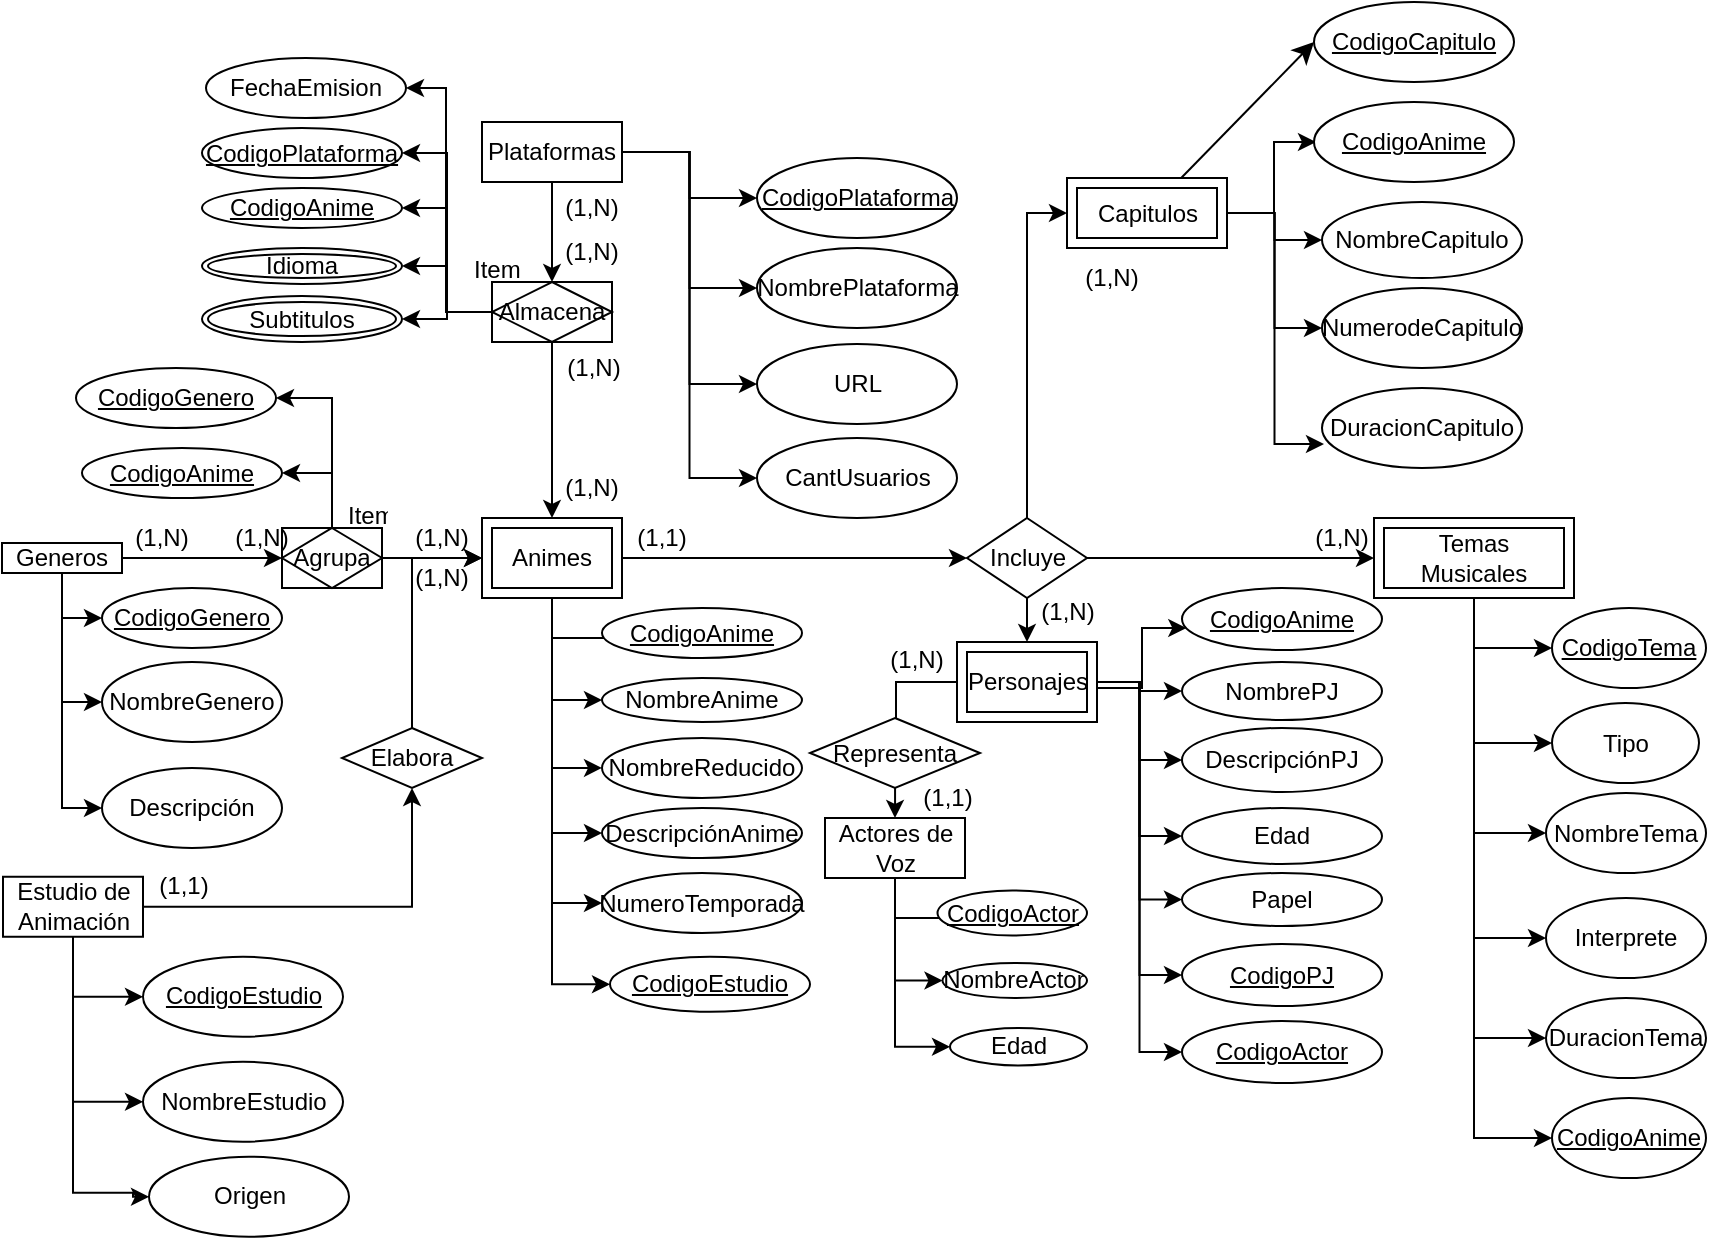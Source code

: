 <mxfile version="27.2.0" pages="2">
  <diagram id="LH-tsKkg5Ud5S8IPv6GC" name="Modelo_Conceptual">
    <mxGraphModel dx="385" dy="602" grid="0" gridSize="10" guides="1" tooltips="1" connect="1" arrows="1" fold="1" page="0" pageScale="1" pageWidth="827" pageHeight="1169" math="0" shadow="0">
      <root>
        <mxCell id="0" />
        <mxCell id="1" parent="0" />
        <mxCell id="yPKjM2R4A8rT06k8sIfZ-1" style="edgeStyle=orthogonalEdgeStyle;rounded=0;orthogonalLoop=1;jettySize=auto;html=1;entryX=0;entryY=0.5;entryDx=0;entryDy=0;" edge="1" parent="1" source="yPKjM2R4A8rT06k8sIfZ-6" target="yPKjM2R4A8rT06k8sIfZ-85">
          <mxGeometry relative="1" as="geometry" />
        </mxCell>
        <mxCell id="yPKjM2R4A8rT06k8sIfZ-2" style="edgeStyle=orthogonalEdgeStyle;rounded=0;orthogonalLoop=1;jettySize=auto;html=1;entryX=0;entryY=0.5;entryDx=0;entryDy=0;" edge="1" parent="1" source="yPKjM2R4A8rT06k8sIfZ-6" target="yPKjM2R4A8rT06k8sIfZ-84">
          <mxGeometry relative="1" as="geometry" />
        </mxCell>
        <mxCell id="yPKjM2R4A8rT06k8sIfZ-3" style="edgeStyle=orthogonalEdgeStyle;rounded=0;orthogonalLoop=1;jettySize=auto;html=1;entryX=0;entryY=0.5;entryDx=0;entryDy=0;" edge="1" parent="1" source="yPKjM2R4A8rT06k8sIfZ-6" target="yPKjM2R4A8rT06k8sIfZ-86">
          <mxGeometry relative="1" as="geometry" />
        </mxCell>
        <mxCell id="yPKjM2R4A8rT06k8sIfZ-4" style="edgeStyle=orthogonalEdgeStyle;rounded=0;orthogonalLoop=1;jettySize=auto;html=1;entryX=0;entryY=0.5;entryDx=0;entryDy=0;" edge="1" parent="1" source="yPKjM2R4A8rT06k8sIfZ-6" target="yPKjM2R4A8rT06k8sIfZ-95">
          <mxGeometry relative="1" as="geometry" />
        </mxCell>
        <mxCell id="yPKjM2R4A8rT06k8sIfZ-5" style="edgeStyle=orthogonalEdgeStyle;rounded=0;orthogonalLoop=1;jettySize=auto;html=1;" edge="1" parent="1" source="yPKjM2R4A8rT06k8sIfZ-6" target="yPKjM2R4A8rT06k8sIfZ-58">
          <mxGeometry relative="1" as="geometry" />
        </mxCell>
        <mxCell id="yPKjM2R4A8rT06k8sIfZ-6" value="Plataformas" style="whiteSpace=wrap;html=1;align=center;" vertex="1" parent="1">
          <mxGeometry x="340" y="100" width="70" height="30" as="geometry" />
        </mxCell>
        <mxCell id="yPKjM2R4A8rT06k8sIfZ-7" style="edgeStyle=orthogonalEdgeStyle;rounded=0;orthogonalLoop=1;jettySize=auto;html=1;entryX=0;entryY=0.5;entryDx=0;entryDy=0;" edge="1" parent="1" source="yPKjM2R4A8rT06k8sIfZ-11" target="yPKjM2R4A8rT06k8sIfZ-52">
          <mxGeometry relative="1" as="geometry" />
        </mxCell>
        <mxCell id="yPKjM2R4A8rT06k8sIfZ-8" style="edgeStyle=orthogonalEdgeStyle;rounded=0;orthogonalLoop=1;jettySize=auto;html=1;entryX=0;entryY=0.5;entryDx=0;entryDy=0;" edge="1" parent="1" source="yPKjM2R4A8rT06k8sIfZ-11" target="yPKjM2R4A8rT06k8sIfZ-83">
          <mxGeometry relative="1" as="geometry" />
        </mxCell>
        <mxCell id="yPKjM2R4A8rT06k8sIfZ-9" style="edgeStyle=orthogonalEdgeStyle;rounded=0;orthogonalLoop=1;jettySize=auto;html=1;entryX=0;entryY=0.5;entryDx=0;entryDy=0;" edge="1" parent="1" source="yPKjM2R4A8rT06k8sIfZ-11" target="yPKjM2R4A8rT06k8sIfZ-87">
          <mxGeometry relative="1" as="geometry" />
        </mxCell>
        <mxCell id="yPKjM2R4A8rT06k8sIfZ-10" style="edgeStyle=orthogonalEdgeStyle;rounded=0;orthogonalLoop=1;jettySize=auto;html=1;entryX=0;entryY=0.5;entryDx=0;entryDy=0;" edge="1" parent="1" source="yPKjM2R4A8rT06k8sIfZ-11" target="yPKjM2R4A8rT06k8sIfZ-90">
          <mxGeometry relative="1" as="geometry" />
        </mxCell>
        <mxCell id="yPKjM2R4A8rT06k8sIfZ-11" value="Generos" style="whiteSpace=wrap;html=1;align=center;" vertex="1" parent="1">
          <mxGeometry x="100" y="310.5" width="60" height="15" as="geometry" />
        </mxCell>
        <mxCell id="yPKjM2R4A8rT06k8sIfZ-12" style="edgeStyle=orthogonalEdgeStyle;rounded=0;orthogonalLoop=1;jettySize=auto;html=1;entryX=0;entryY=0.5;entryDx=0;entryDy=0;" edge="1" parent="1" source="yPKjM2R4A8rT06k8sIfZ-21" target="yPKjM2R4A8rT06k8sIfZ-64">
          <mxGeometry relative="1" as="geometry" />
        </mxCell>
        <mxCell id="yPKjM2R4A8rT06k8sIfZ-13" style="edgeStyle=orthogonalEdgeStyle;rounded=0;orthogonalLoop=1;jettySize=auto;html=1;entryX=0;entryY=0.5;entryDx=0;entryDy=0;" edge="1" parent="1" source="yPKjM2R4A8rT06k8sIfZ-21" target="yPKjM2R4A8rT06k8sIfZ-105">
          <mxGeometry relative="1" as="geometry" />
        </mxCell>
        <mxCell id="yPKjM2R4A8rT06k8sIfZ-14" style="edgeStyle=orthogonalEdgeStyle;rounded=0;orthogonalLoop=1;jettySize=auto;html=1;entryX=0;entryY=0.5;entryDx=0;entryDy=0;" edge="1" parent="1" source="yPKjM2R4A8rT06k8sIfZ-21" target="yPKjM2R4A8rT06k8sIfZ-106">
          <mxGeometry relative="1" as="geometry" />
        </mxCell>
        <mxCell id="yPKjM2R4A8rT06k8sIfZ-15" style="edgeStyle=orthogonalEdgeStyle;rounded=0;orthogonalLoop=1;jettySize=auto;html=1;entryX=0;entryY=0.5;entryDx=0;entryDy=0;" edge="1" parent="1" source="yPKjM2R4A8rT06k8sIfZ-21" target="yPKjM2R4A8rT06k8sIfZ-108">
          <mxGeometry relative="1" as="geometry" />
        </mxCell>
        <mxCell id="yPKjM2R4A8rT06k8sIfZ-16" style="edgeStyle=orthogonalEdgeStyle;rounded=0;orthogonalLoop=1;jettySize=auto;html=1;entryX=0;entryY=0.5;entryDx=0;entryDy=0;" edge="1" parent="1" source="yPKjM2R4A8rT06k8sIfZ-21" target="yPKjM2R4A8rT06k8sIfZ-109">
          <mxGeometry relative="1" as="geometry" />
        </mxCell>
        <mxCell id="yPKjM2R4A8rT06k8sIfZ-17" style="edgeStyle=orthogonalEdgeStyle;rounded=0;orthogonalLoop=1;jettySize=auto;html=1;entryX=0;entryY=0.5;entryDx=0;entryDy=0;" edge="1" parent="1" source="yPKjM2R4A8rT06k8sIfZ-21" target="yPKjM2R4A8rT06k8sIfZ-107">
          <mxGeometry relative="1" as="geometry" />
        </mxCell>
        <mxCell id="yPKjM2R4A8rT06k8sIfZ-18" style="edgeStyle=orthogonalEdgeStyle;rounded=0;orthogonalLoop=1;jettySize=auto;html=1;entryX=0;entryY=0.5;entryDx=0;entryDy=0;" edge="1" parent="1" source="yPKjM2R4A8rT06k8sIfZ-21" target="yPKjM2R4A8rT06k8sIfZ-110">
          <mxGeometry relative="1" as="geometry" />
        </mxCell>
        <mxCell id="yPKjM2R4A8rT06k8sIfZ-21" value="Animes" style="shape=ext;margin=3;double=1;whiteSpace=wrap;html=1;align=center;" vertex="1" parent="1">
          <mxGeometry x="340" y="298" width="70" height="40" as="geometry" />
        </mxCell>
        <mxCell id="yPKjM2R4A8rT06k8sIfZ-22" style="edgeStyle=orthogonalEdgeStyle;rounded=0;orthogonalLoop=1;jettySize=auto;html=1;entryX=0;entryY=0.5;entryDx=0;entryDy=0;exitX=0.5;exitY=1;exitDx=0;exitDy=0;" edge="1" parent="1" source="yPKjM2R4A8rT06k8sIfZ-25" target="yPKjM2R4A8rT06k8sIfZ-89">
          <mxGeometry relative="1" as="geometry" />
        </mxCell>
        <mxCell id="yPKjM2R4A8rT06k8sIfZ-23" style="edgeStyle=orthogonalEdgeStyle;rounded=0;orthogonalLoop=1;jettySize=auto;html=1;entryX=0;entryY=0.5;entryDx=0;entryDy=0;" edge="1" parent="1" source="yPKjM2R4A8rT06k8sIfZ-25" target="yPKjM2R4A8rT06k8sIfZ-91">
          <mxGeometry relative="1" as="geometry" />
        </mxCell>
        <mxCell id="yPKjM2R4A8rT06k8sIfZ-24" style="edgeStyle=orthogonalEdgeStyle;rounded=0;orthogonalLoop=1;jettySize=auto;html=1;entryX=0.5;entryY=1;entryDx=0;entryDy=0;" edge="1" parent="1" source="yPKjM2R4A8rT06k8sIfZ-25" target="yPKjM2R4A8rT06k8sIfZ-60">
          <mxGeometry relative="1" as="geometry" />
        </mxCell>
        <mxCell id="yPKjM2R4A8rT06k8sIfZ-25" value="Estudio de Animación" style="whiteSpace=wrap;html=1;align=center;" vertex="1" parent="1">
          <mxGeometry x="100.5" y="477.38" width="70" height="30" as="geometry" />
        </mxCell>
        <mxCell id="yPKjM2R4A8rT06k8sIfZ-26" style="edgeStyle=orthogonalEdgeStyle;rounded=0;orthogonalLoop=1;jettySize=auto;html=1;entryX=0;entryY=0.5;entryDx=0;entryDy=0;" edge="1" parent="1" source="yPKjM2R4A8rT06k8sIfZ-27" target="yPKjM2R4A8rT06k8sIfZ-93">
          <mxGeometry relative="1" as="geometry" />
        </mxCell>
        <mxCell id="m40B8Cy95a3cpDX_yIlF-15" style="edgeStyle=none;curved=1;rounded=0;orthogonalLoop=1;jettySize=auto;html=1;entryX=0;entryY=0.5;entryDx=0;entryDy=0;fontSize=12;startSize=8;endSize=8;" edge="1" parent="1" source="yPKjM2R4A8rT06k8sIfZ-27" target="m40B8Cy95a3cpDX_yIlF-10">
          <mxGeometry relative="1" as="geometry" />
        </mxCell>
        <mxCell id="yPKjM2R4A8rT06k8sIfZ-27" value="Capitulos" style="shape=ext;margin=3;double=1;whiteSpace=wrap;html=1;align=center;" vertex="1" parent="1">
          <mxGeometry x="632.5" y="128" width="80" height="35" as="geometry" />
        </mxCell>
        <mxCell id="yPKjM2R4A8rT06k8sIfZ-28" style="edgeStyle=orthogonalEdgeStyle;rounded=0;orthogonalLoop=1;jettySize=auto;html=1;entryX=0.5;entryY=0;entryDx=0;entryDy=0;exitX=0;exitY=0.5;exitDx=0;exitDy=0;" edge="1" parent="1" source="yPKjM2R4A8rT06k8sIfZ-35" target="yPKjM2R4A8rT06k8sIfZ-66">
          <mxGeometry relative="1" as="geometry">
            <Array as="points">
              <mxPoint x="547" y="380" />
              <mxPoint x="547" y="433" />
            </Array>
          </mxGeometry>
        </mxCell>
        <mxCell id="yPKjM2R4A8rT06k8sIfZ-29" style="edgeStyle=orthogonalEdgeStyle;rounded=0;orthogonalLoop=1;jettySize=auto;html=1;entryX=0;entryY=0.5;entryDx=0;entryDy=0;" edge="1" parent="1" source="yPKjM2R4A8rT06k8sIfZ-35" target="yPKjM2R4A8rT06k8sIfZ-114">
          <mxGeometry relative="1" as="geometry" />
        </mxCell>
        <mxCell id="yPKjM2R4A8rT06k8sIfZ-30" style="edgeStyle=orthogonalEdgeStyle;rounded=0;orthogonalLoop=1;jettySize=auto;html=1;entryX=0;entryY=0.5;entryDx=0;entryDy=0;" edge="1" parent="1" source="yPKjM2R4A8rT06k8sIfZ-35" target="yPKjM2R4A8rT06k8sIfZ-117">
          <mxGeometry relative="1" as="geometry" />
        </mxCell>
        <mxCell id="yPKjM2R4A8rT06k8sIfZ-31" style="edgeStyle=orthogonalEdgeStyle;rounded=0;orthogonalLoop=1;jettySize=auto;html=1;entryX=0;entryY=0.5;entryDx=0;entryDy=0;" edge="1" parent="1" source="yPKjM2R4A8rT06k8sIfZ-35" target="yPKjM2R4A8rT06k8sIfZ-118">
          <mxGeometry relative="1" as="geometry" />
        </mxCell>
        <mxCell id="yPKjM2R4A8rT06k8sIfZ-32" value="" style="edgeStyle=orthogonalEdgeStyle;rounded=0;orthogonalLoop=1;jettySize=auto;html=1;" edge="1" parent="1" source="yPKjM2R4A8rT06k8sIfZ-35" target="yPKjM2R4A8rT06k8sIfZ-116">
          <mxGeometry relative="1" as="geometry">
            <Array as="points">
              <mxPoint x="670" y="383" />
              <mxPoint x="670" y="353" />
            </Array>
          </mxGeometry>
        </mxCell>
        <mxCell id="yPKjM2R4A8rT06k8sIfZ-33" style="edgeStyle=orthogonalEdgeStyle;rounded=0;orthogonalLoop=1;jettySize=auto;html=1;entryX=0;entryY=0.5;entryDx=0;entryDy=0;" edge="1" parent="1" source="yPKjM2R4A8rT06k8sIfZ-35" target="yPKjM2R4A8rT06k8sIfZ-115">
          <mxGeometry relative="1" as="geometry" />
        </mxCell>
        <mxCell id="yPKjM2R4A8rT06k8sIfZ-34" style="edgeStyle=orthogonalEdgeStyle;rounded=0;orthogonalLoop=1;jettySize=auto;html=1;entryX=0;entryY=0.5;entryDx=0;entryDy=0;" edge="1" parent="1" source="yPKjM2R4A8rT06k8sIfZ-35" target="m40B8Cy95a3cpDX_yIlF-1">
          <mxGeometry relative="1" as="geometry" />
        </mxCell>
        <mxCell id="yPKjM2R4A8rT06k8sIfZ-35" value="Personajes" style="shape=ext;margin=3;double=1;whiteSpace=wrap;html=1;align=center;" vertex="1" parent="1">
          <mxGeometry x="577.5" y="360" width="70" height="40" as="geometry" />
        </mxCell>
        <mxCell id="yPKjM2R4A8rT06k8sIfZ-36" style="edgeStyle=orthogonalEdgeStyle;rounded=0;orthogonalLoop=1;jettySize=auto;html=1;entryX=0;entryY=0.5;entryDx=0;entryDy=0;exitX=0.5;exitY=1;exitDx=0;exitDy=0;" edge="1" parent="1" source="u6tj_D33rpgcY06mRTiN-1" target="yPKjM2R4A8rT06k8sIfZ-113">
          <mxGeometry relative="1" as="geometry">
            <mxPoint x="825" y="333" as="sourcePoint" />
            <Array as="points">
              <mxPoint x="836" y="363" />
            </Array>
          </mxGeometry>
        </mxCell>
        <mxCell id="yPKjM2R4A8rT06k8sIfZ-37" style="edgeStyle=orthogonalEdgeStyle;rounded=0;orthogonalLoop=1;jettySize=auto;html=1;entryX=0;entryY=0.5;entryDx=0;entryDy=0;exitX=0.5;exitY=1;exitDx=0;exitDy=0;" edge="1" parent="1" source="u6tj_D33rpgcY06mRTiN-1" target="yPKjM2R4A8rT06k8sIfZ-98">
          <mxGeometry relative="1" as="geometry">
            <mxPoint x="825" y="333" as="sourcePoint" />
          </mxGeometry>
        </mxCell>
        <mxCell id="yPKjM2R4A8rT06k8sIfZ-38" style="edgeStyle=orthogonalEdgeStyle;rounded=0;orthogonalLoop=1;jettySize=auto;html=1;entryX=0;entryY=0.5;entryDx=0;entryDy=0;exitX=0.5;exitY=1;exitDx=0;exitDy=0;" edge="1" parent="1" source="u6tj_D33rpgcY06mRTiN-1" target="yPKjM2R4A8rT06k8sIfZ-99">
          <mxGeometry relative="1" as="geometry">
            <mxPoint x="825" y="333" as="sourcePoint" />
          </mxGeometry>
        </mxCell>
        <mxCell id="yPKjM2R4A8rT06k8sIfZ-39" style="edgeStyle=orthogonalEdgeStyle;rounded=0;orthogonalLoop=1;jettySize=auto;html=1;entryX=0;entryY=0.5;entryDx=0;entryDy=0;exitX=0.5;exitY=1;exitDx=0;exitDy=0;" edge="1" parent="1" source="u6tj_D33rpgcY06mRTiN-1" target="yPKjM2R4A8rT06k8sIfZ-100">
          <mxGeometry relative="1" as="geometry">
            <mxPoint x="825" y="333" as="sourcePoint" />
          </mxGeometry>
        </mxCell>
        <mxCell id="yPKjM2R4A8rT06k8sIfZ-40" style="edgeStyle=orthogonalEdgeStyle;rounded=0;orthogonalLoop=1;jettySize=auto;html=1;entryX=0;entryY=0.5;entryDx=0;entryDy=0;exitX=0.5;exitY=1;exitDx=0;exitDy=0;" edge="1" parent="1" source="u6tj_D33rpgcY06mRTiN-1" target="yPKjM2R4A8rT06k8sIfZ-101">
          <mxGeometry relative="1" as="geometry">
            <mxPoint x="825" y="333" as="sourcePoint" />
          </mxGeometry>
        </mxCell>
        <mxCell id="yPKjM2R4A8rT06k8sIfZ-41" style="edgeStyle=orthogonalEdgeStyle;rounded=0;orthogonalLoop=1;jettySize=auto;html=1;entryX=0;entryY=0.5;entryDx=0;entryDy=0;exitX=0.5;exitY=1;exitDx=0;exitDy=0;" edge="1" parent="1" source="u6tj_D33rpgcY06mRTiN-1" target="yPKjM2R4A8rT06k8sIfZ-119">
          <mxGeometry relative="1" as="geometry">
            <mxPoint x="825" y="333" as="sourcePoint" />
          </mxGeometry>
        </mxCell>
        <mxCell id="yPKjM2R4A8rT06k8sIfZ-43" style="edgeStyle=orthogonalEdgeStyle;rounded=0;orthogonalLoop=1;jettySize=auto;html=1;entryX=0;entryY=0.5;entryDx=0;entryDy=0;" edge="1" parent="1" source="yPKjM2R4A8rT06k8sIfZ-48" target="yPKjM2R4A8rT06k8sIfZ-102">
          <mxGeometry relative="1" as="geometry" />
        </mxCell>
        <mxCell id="yPKjM2R4A8rT06k8sIfZ-44" style="edgeStyle=orthogonalEdgeStyle;rounded=0;orthogonalLoop=1;jettySize=auto;html=1;entryX=0;entryY=0.5;entryDx=0;entryDy=0;" edge="1" parent="1" source="yPKjM2R4A8rT06k8sIfZ-48" target="yPKjM2R4A8rT06k8sIfZ-103">
          <mxGeometry relative="1" as="geometry" />
        </mxCell>
        <mxCell id="yPKjM2R4A8rT06k8sIfZ-45" style="edgeStyle=orthogonalEdgeStyle;rounded=0;orthogonalLoop=1;jettySize=auto;html=1;entryX=0;entryY=0.5;entryDx=0;entryDy=0;" edge="1" parent="1" source="yPKjM2R4A8rT06k8sIfZ-48" target="yPKjM2R4A8rT06k8sIfZ-104">
          <mxGeometry relative="1" as="geometry" />
        </mxCell>
        <mxCell id="yPKjM2R4A8rT06k8sIfZ-48" value="Actores de Voz" style="whiteSpace=wrap;html=1;align=center;" vertex="1" parent="1">
          <mxGeometry x="511.5" y="448" width="70" height="30" as="geometry" />
        </mxCell>
        <mxCell id="yPKjM2R4A8rT06k8sIfZ-49" style="edgeStyle=orthogonalEdgeStyle;rounded=0;orthogonalLoop=1;jettySize=auto;html=1;entryX=0;entryY=0.5;entryDx=0;entryDy=0;" edge="1" parent="1" source="yPKjM2R4A8rT06k8sIfZ-52" target="yPKjM2R4A8rT06k8sIfZ-21">
          <mxGeometry relative="1" as="geometry" />
        </mxCell>
        <mxCell id="yPKjM2R4A8rT06k8sIfZ-50" style="edgeStyle=orthogonalEdgeStyle;rounded=0;orthogonalLoop=1;jettySize=auto;html=1;entryX=1;entryY=0.5;entryDx=0;entryDy=0;" edge="1" parent="1" source="yPKjM2R4A8rT06k8sIfZ-52" target="yPKjM2R4A8rT06k8sIfZ-125">
          <mxGeometry relative="1" as="geometry">
            <Array as="points">
              <mxPoint x="265" y="238" />
            </Array>
          </mxGeometry>
        </mxCell>
        <mxCell id="yPKjM2R4A8rT06k8sIfZ-51" style="edgeStyle=orthogonalEdgeStyle;rounded=0;orthogonalLoop=1;jettySize=auto;html=1;entryX=1;entryY=0.5;entryDx=0;entryDy=0;" edge="1" parent="1" source="yPKjM2R4A8rT06k8sIfZ-52" target="yPKjM2R4A8rT06k8sIfZ-126">
          <mxGeometry relative="1" as="geometry" />
        </mxCell>
        <mxCell id="yPKjM2R4A8rT06k8sIfZ-52" value="Agrupa" style="shape=associativeEntity;whiteSpace=wrap;html=1;align=center;" vertex="1" parent="1">
          <mxGeometry x="240" y="303" width="50" height="30" as="geometry" />
        </mxCell>
        <mxCell id="yPKjM2R4A8rT06k8sIfZ-53" style="edgeStyle=orthogonalEdgeStyle;rounded=0;orthogonalLoop=1;jettySize=auto;html=1;" edge="1" parent="1" source="yPKjM2R4A8rT06k8sIfZ-58" target="yPKjM2R4A8rT06k8sIfZ-21">
          <mxGeometry relative="1" as="geometry" />
        </mxCell>
        <mxCell id="yPKjM2R4A8rT06k8sIfZ-54" style="edgeStyle=orthogonalEdgeStyle;rounded=0;orthogonalLoop=1;jettySize=auto;html=1;entryX=1;entryY=0.5;entryDx=0;entryDy=0;" edge="1" parent="1" source="yPKjM2R4A8rT06k8sIfZ-58" target="yPKjM2R4A8rT06k8sIfZ-124">
          <mxGeometry relative="1" as="geometry" />
        </mxCell>
        <mxCell id="yPKjM2R4A8rT06k8sIfZ-55" style="edgeStyle=orthogonalEdgeStyle;rounded=0;orthogonalLoop=1;jettySize=auto;html=1;entryX=1;entryY=0.5;entryDx=0;entryDy=0;" edge="1" parent="1" source="yPKjM2R4A8rT06k8sIfZ-58" target="yPKjM2R4A8rT06k8sIfZ-123">
          <mxGeometry relative="1" as="geometry" />
        </mxCell>
        <mxCell id="yPKjM2R4A8rT06k8sIfZ-56" style="edgeStyle=orthogonalEdgeStyle;rounded=0;orthogonalLoop=1;jettySize=auto;html=1;entryX=1;entryY=0.5;entryDx=0;entryDy=0;" edge="1" parent="1" source="yPKjM2R4A8rT06k8sIfZ-58" target="yPKjM2R4A8rT06k8sIfZ-127">
          <mxGeometry relative="1" as="geometry" />
        </mxCell>
        <mxCell id="yPKjM2R4A8rT06k8sIfZ-57" style="edgeStyle=orthogonalEdgeStyle;rounded=0;orthogonalLoop=1;jettySize=auto;html=1;entryX=1;entryY=0.5;entryDx=0;entryDy=0;" edge="1" parent="1" source="yPKjM2R4A8rT06k8sIfZ-58" target="yPKjM2R4A8rT06k8sIfZ-128">
          <mxGeometry relative="1" as="geometry" />
        </mxCell>
        <mxCell id="yPKjM2R4A8rT06k8sIfZ-58" value="Almacena" style="shape=associativeEntity;whiteSpace=wrap;html=1;align=center;" vertex="1" parent="1">
          <mxGeometry x="345" y="180" width="60" height="30" as="geometry" />
        </mxCell>
        <mxCell id="yPKjM2R4A8rT06k8sIfZ-59" style="edgeStyle=orthogonalEdgeStyle;rounded=0;orthogonalLoop=1;jettySize=auto;html=1;" edge="1" parent="1" source="yPKjM2R4A8rT06k8sIfZ-60" target="yPKjM2R4A8rT06k8sIfZ-21">
          <mxGeometry relative="1" as="geometry">
            <Array as="points">
              <mxPoint x="305" y="318" />
            </Array>
          </mxGeometry>
        </mxCell>
        <mxCell id="yPKjM2R4A8rT06k8sIfZ-60" value="Elabora" style="shape=rhombus;perimeter=rhombusPerimeter;whiteSpace=wrap;html=1;align=center;" vertex="1" parent="1">
          <mxGeometry x="270" y="403" width="70" height="30" as="geometry" />
        </mxCell>
        <mxCell id="yPKjM2R4A8rT06k8sIfZ-61" style="edgeStyle=orthogonalEdgeStyle;rounded=0;orthogonalLoop=1;jettySize=auto;html=1;entryX=0;entryY=0.5;entryDx=0;entryDy=0;" edge="1" parent="1" source="yPKjM2R4A8rT06k8sIfZ-64" target="u6tj_D33rpgcY06mRTiN-1">
          <mxGeometry relative="1" as="geometry">
            <mxPoint x="790" y="318" as="targetPoint" />
          </mxGeometry>
        </mxCell>
        <mxCell id="yPKjM2R4A8rT06k8sIfZ-62" style="edgeStyle=orthogonalEdgeStyle;rounded=0;orthogonalLoop=1;jettySize=auto;html=1;entryX=0.5;entryY=0;entryDx=0;entryDy=0;exitX=0.5;exitY=1;exitDx=0;exitDy=0;" edge="1" parent="1" source="yPKjM2R4A8rT06k8sIfZ-64" target="yPKjM2R4A8rT06k8sIfZ-35">
          <mxGeometry relative="1" as="geometry" />
        </mxCell>
        <mxCell id="yPKjM2R4A8rT06k8sIfZ-63" style="edgeStyle=orthogonalEdgeStyle;rounded=0;orthogonalLoop=1;jettySize=auto;html=1;entryX=0;entryY=0.5;entryDx=0;entryDy=0;" edge="1" parent="1" source="yPKjM2R4A8rT06k8sIfZ-64" target="yPKjM2R4A8rT06k8sIfZ-27">
          <mxGeometry relative="1" as="geometry" />
        </mxCell>
        <mxCell id="yPKjM2R4A8rT06k8sIfZ-64" value="Incluye" style="shape=rhombus;perimeter=rhombusPerimeter;whiteSpace=wrap;html=1;align=center;" vertex="1" parent="1">
          <mxGeometry x="582.5" y="298" width="60" height="40" as="geometry" />
        </mxCell>
        <mxCell id="yPKjM2R4A8rT06k8sIfZ-65" style="edgeStyle=orthogonalEdgeStyle;rounded=0;orthogonalLoop=1;jettySize=auto;html=1;entryX=0.5;entryY=0;entryDx=0;entryDy=0;" edge="1" parent="1" target="yPKjM2R4A8rT06k8sIfZ-48">
          <mxGeometry relative="1" as="geometry">
            <mxPoint x="546.55" y="430.489" as="sourcePoint" />
          </mxGeometry>
        </mxCell>
        <mxCell id="yPKjM2R4A8rT06k8sIfZ-66" value="Representa" style="shape=rhombus;perimeter=rhombusPerimeter;whiteSpace=wrap;html=1;align=center;" vertex="1" parent="1">
          <mxGeometry x="504" y="398" width="85" height="35" as="geometry" />
        </mxCell>
        <mxCell id="yPKjM2R4A8rT06k8sIfZ-67" value="Item" style="text;strokeColor=none;fillColor=none;spacingLeft=4;spacingRight=4;overflow=hidden;rotatable=0;points=[[0,0.5],[1,0.5]];portConstraint=eastwest;fontSize=12;whiteSpace=wrap;html=1;" vertex="1" parent="1">
          <mxGeometry x="267" y="283" width="30" height="20" as="geometry" />
        </mxCell>
        <mxCell id="yPKjM2R4A8rT06k8sIfZ-68" value="Item" style="text;strokeColor=none;fillColor=none;spacingLeft=4;spacingRight=4;overflow=hidden;rotatable=0;points=[[0,0.5],[1,0.5]];portConstraint=eastwest;fontSize=12;whiteSpace=wrap;html=1;" vertex="1" parent="1">
          <mxGeometry x="330" y="160" width="40" height="30" as="geometry" />
        </mxCell>
        <mxCell id="yPKjM2R4A8rT06k8sIfZ-69" value="(1,N)" style="text;html=1;align=center;verticalAlign=middle;whiteSpace=wrap;rounded=0;" vertex="1" parent="1">
          <mxGeometry x="150" y="293" width="60" height="30" as="geometry" />
        </mxCell>
        <mxCell id="yPKjM2R4A8rT06k8sIfZ-70" value="(1,N)" style="text;html=1;align=center;verticalAlign=middle;whiteSpace=wrap;rounded=0;" vertex="1" parent="1">
          <mxGeometry x="365" y="128" width="60" height="30" as="geometry" />
        </mxCell>
        <mxCell id="yPKjM2R4A8rT06k8sIfZ-71" value="(1,N)" style="text;html=1;align=center;verticalAlign=middle;whiteSpace=wrap;rounded=0;" vertex="1" parent="1">
          <mxGeometry x="200" y="293" width="60" height="30" as="geometry" />
        </mxCell>
        <mxCell id="yPKjM2R4A8rT06k8sIfZ-72" value="(1,N)" style="text;html=1;align=center;verticalAlign=middle;whiteSpace=wrap;rounded=0;" vertex="1" parent="1">
          <mxGeometry x="290" y="293" width="60" height="30" as="geometry" />
        </mxCell>
        <mxCell id="yPKjM2R4A8rT06k8sIfZ-73" value="(1,N)" style="text;html=1;align=center;verticalAlign=middle;whiteSpace=wrap;rounded=0;" vertex="1" parent="1">
          <mxGeometry x="365" y="150" width="60" height="30" as="geometry" />
        </mxCell>
        <mxCell id="yPKjM2R4A8rT06k8sIfZ-74" value="(1,N)" style="text;html=1;align=center;verticalAlign=middle;whiteSpace=wrap;rounded=0;" vertex="1" parent="1">
          <mxGeometry x="367" y="210" width="58" height="26" as="geometry" />
        </mxCell>
        <mxCell id="yPKjM2R4A8rT06k8sIfZ-75" value="(1,N)" style="text;html=1;align=center;verticalAlign=middle;whiteSpace=wrap;rounded=0;" vertex="1" parent="1">
          <mxGeometry x="365" y="268" width="60" height="30" as="geometry" />
        </mxCell>
        <mxCell id="yPKjM2R4A8rT06k8sIfZ-76" value="(1,N)" style="text;html=1;align=center;verticalAlign=middle;whiteSpace=wrap;rounded=0;" vertex="1" parent="1">
          <mxGeometry x="290" y="313" width="60" height="30" as="geometry" />
        </mxCell>
        <mxCell id="yPKjM2R4A8rT06k8sIfZ-77" value="(1,N)" style="text;html=1;align=center;verticalAlign=middle;whiteSpace=wrap;rounded=0;" vertex="1" parent="1">
          <mxGeometry x="625" y="163" width="60" height="30" as="geometry" />
        </mxCell>
        <mxCell id="yPKjM2R4A8rT06k8sIfZ-78" value="(1,N)" style="text;html=1;align=center;verticalAlign=middle;whiteSpace=wrap;rounded=0;" vertex="1" parent="1">
          <mxGeometry x="740" y="293" width="60" height="30" as="geometry" />
        </mxCell>
        <mxCell id="yPKjM2R4A8rT06k8sIfZ-79" value="(1,N)" style="text;html=1;align=center;verticalAlign=middle;whiteSpace=wrap;rounded=0;" vertex="1" parent="1">
          <mxGeometry x="602.75" y="330" width="60" height="30" as="geometry" />
        </mxCell>
        <mxCell id="yPKjM2R4A8rT06k8sIfZ-80" value="(1,N)" style="text;html=1;align=center;verticalAlign=middle;whiteSpace=wrap;rounded=0;" vertex="1" parent="1">
          <mxGeometry x="526.25" y="355" width="62.75" height="28" as="geometry" />
        </mxCell>
        <mxCell id="yPKjM2R4A8rT06k8sIfZ-81" value="(1,1)" style="text;html=1;align=center;verticalAlign=middle;whiteSpace=wrap;rounded=0;" vertex="1" parent="1">
          <mxGeometry x="400" y="293" width="60" height="30" as="geometry" />
        </mxCell>
        <mxCell id="yPKjM2R4A8rT06k8sIfZ-82" value="(1,1)" style="text;html=1;align=center;verticalAlign=middle;whiteSpace=wrap;rounded=0;" vertex="1" parent="1">
          <mxGeometry x="542.75" y="423" width="60" height="30" as="geometry" />
        </mxCell>
        <mxCell id="yPKjM2R4A8rT06k8sIfZ-83" value="CodigoGenero" style="ellipse;whiteSpace=wrap;html=1;align=center;fontStyle=4;" vertex="1" parent="1">
          <mxGeometry x="150" y="333" width="90" height="30" as="geometry" />
        </mxCell>
        <mxCell id="yPKjM2R4A8rT06k8sIfZ-84" value="NombrePlataforma" style="ellipse;whiteSpace=wrap;html=1;align=center;" vertex="1" parent="1">
          <mxGeometry x="477.5" y="163" width="100" height="40" as="geometry" />
        </mxCell>
        <mxCell id="yPKjM2R4A8rT06k8sIfZ-85" value="CodigoPlataforma" style="ellipse;whiteSpace=wrap;html=1;align=center;fontStyle=4;" vertex="1" parent="1">
          <mxGeometry x="477.5" y="118" width="100" height="40" as="geometry" />
        </mxCell>
        <mxCell id="yPKjM2R4A8rT06k8sIfZ-86" value="CantUsuarios" style="ellipse;whiteSpace=wrap;html=1;align=center;" vertex="1" parent="1">
          <mxGeometry x="477.5" y="258" width="100" height="40" as="geometry" />
        </mxCell>
        <mxCell id="yPKjM2R4A8rT06k8sIfZ-87" value="NombreGenero" style="ellipse;whiteSpace=wrap;html=1;align=center;" vertex="1" parent="1">
          <mxGeometry x="150" y="370" width="90" height="40" as="geometry" />
        </mxCell>
        <mxCell id="yPKjM2R4A8rT06k8sIfZ-88" value="(1,1)" style="text;html=1;align=center;verticalAlign=middle;whiteSpace=wrap;rounded=0;" vertex="1" parent="1">
          <mxGeometry x="160.5" y="467.38" width="60" height="30" as="geometry" />
        </mxCell>
        <mxCell id="yPKjM2R4A8rT06k8sIfZ-89" value="CodigoEstudio" style="ellipse;whiteSpace=wrap;html=1;align=center;fontStyle=4;" vertex="1" parent="1">
          <mxGeometry x="170.5" y="517.38" width="100" height="40" as="geometry" />
        </mxCell>
        <mxCell id="yPKjM2R4A8rT06k8sIfZ-90" value="Descripción" style="ellipse;whiteSpace=wrap;html=1;align=center;" vertex="1" parent="1">
          <mxGeometry x="150" y="423" width="90" height="40" as="geometry" />
        </mxCell>
        <mxCell id="yPKjM2R4A8rT06k8sIfZ-91" value="NombreEstudio" style="ellipse;whiteSpace=wrap;html=1;align=center;" vertex="1" parent="1">
          <mxGeometry x="170.5" y="569.88" width="100" height="40" as="geometry" />
        </mxCell>
        <mxCell id="yPKjM2R4A8rT06k8sIfZ-92" value="NombreCapitulo" style="ellipse;whiteSpace=wrap;html=1;align=center;" vertex="1" parent="1">
          <mxGeometry x="760" y="140" width="100" height="38" as="geometry" />
        </mxCell>
        <mxCell id="yPKjM2R4A8rT06k8sIfZ-93" value="NumerodeCapitulo" style="ellipse;whiteSpace=wrap;html=1;align=center;" vertex="1" parent="1">
          <mxGeometry x="760" y="183" width="100" height="40" as="geometry" />
        </mxCell>
        <mxCell id="yPKjM2R4A8rT06k8sIfZ-94" value="DuracionCapitulo" style="ellipse;whiteSpace=wrap;html=1;align=center;" vertex="1" parent="1">
          <mxGeometry x="760" y="233" width="100" height="40" as="geometry" />
        </mxCell>
        <mxCell id="yPKjM2R4A8rT06k8sIfZ-95" value="URL" style="ellipse;whiteSpace=wrap;html=1;align=center;" vertex="1" parent="1">
          <mxGeometry x="477.5" y="211" width="100" height="40" as="geometry" />
        </mxCell>
        <mxCell id="yPKjM2R4A8rT06k8sIfZ-96" style="edgeStyle=orthogonalEdgeStyle;rounded=0;orthogonalLoop=1;jettySize=auto;html=1;entryX=0;entryY=0.5;entryDx=0;entryDy=0;" edge="1" parent="1" source="yPKjM2R4A8rT06k8sIfZ-27" target="yPKjM2R4A8rT06k8sIfZ-92">
          <mxGeometry relative="1" as="geometry" />
        </mxCell>
        <mxCell id="yPKjM2R4A8rT06k8sIfZ-97" style="edgeStyle=orthogonalEdgeStyle;rounded=0;orthogonalLoop=1;jettySize=auto;html=1;entryX=0.01;entryY=0.7;entryDx=0;entryDy=0;entryPerimeter=0;" edge="1" parent="1" source="yPKjM2R4A8rT06k8sIfZ-27" target="yPKjM2R4A8rT06k8sIfZ-94">
          <mxGeometry relative="1" as="geometry" />
        </mxCell>
        <mxCell id="yPKjM2R4A8rT06k8sIfZ-98" value="Tipo" style="ellipse;whiteSpace=wrap;html=1;align=center;" vertex="1" parent="1">
          <mxGeometry x="875" y="390.5" width="73.5" height="40" as="geometry" />
        </mxCell>
        <mxCell id="yPKjM2R4A8rT06k8sIfZ-99" value="NombreTema" style="ellipse;whiteSpace=wrap;html=1;align=center;" vertex="1" parent="1">
          <mxGeometry x="872" y="435.5" width="80" height="40" as="geometry" />
        </mxCell>
        <mxCell id="yPKjM2R4A8rT06k8sIfZ-100" value="Interprete" style="ellipse;whiteSpace=wrap;html=1;align=center;" vertex="1" parent="1">
          <mxGeometry x="872" y="488" width="80" height="40" as="geometry" />
        </mxCell>
        <mxCell id="yPKjM2R4A8rT06k8sIfZ-101" value="DuracionTema" style="ellipse;whiteSpace=wrap;html=1;align=center;" vertex="1" parent="1">
          <mxGeometry x="872" y="538" width="80" height="40" as="geometry" />
        </mxCell>
        <mxCell id="yPKjM2R4A8rT06k8sIfZ-102" value="CodigoActor" style="ellipse;whiteSpace=wrap;html=1;align=center;fontStyle=4;" vertex="1" parent="1">
          <mxGeometry x="567.75" y="484.25" width="74.75" height="22.5" as="geometry" />
        </mxCell>
        <mxCell id="yPKjM2R4A8rT06k8sIfZ-103" value="NombreActor" style="ellipse;whiteSpace=wrap;html=1;align=center;" vertex="1" parent="1">
          <mxGeometry x="570.25" y="520.5" width="72.25" height="17.5" as="geometry" />
        </mxCell>
        <mxCell id="yPKjM2R4A8rT06k8sIfZ-104" value="Edad" style="ellipse;whiteSpace=wrap;html=1;align=center;" vertex="1" parent="1">
          <mxGeometry x="574" y="553" width="68.5" height="18.75" as="geometry" />
        </mxCell>
        <mxCell id="yPKjM2R4A8rT06k8sIfZ-105" value="CodigoAnime" style="ellipse;whiteSpace=wrap;html=1;align=center;fontStyle=4;" vertex="1" parent="1">
          <mxGeometry x="400" y="343" width="100" height="25" as="geometry" />
        </mxCell>
        <mxCell id="yPKjM2R4A8rT06k8sIfZ-106" value="NombreAnime" style="ellipse;whiteSpace=wrap;html=1;align=center;" vertex="1" parent="1">
          <mxGeometry x="400" y="378" width="100" height="22" as="geometry" />
        </mxCell>
        <mxCell id="yPKjM2R4A8rT06k8sIfZ-107" value="NumeroTemporada" style="ellipse;whiteSpace=wrap;html=1;align=center;" vertex="1" parent="1">
          <mxGeometry x="400" y="475.5" width="100" height="30" as="geometry" />
        </mxCell>
        <mxCell id="yPKjM2R4A8rT06k8sIfZ-108" value="NombreReducido" style="ellipse;whiteSpace=wrap;html=1;align=center;" vertex="1" parent="1">
          <mxGeometry x="400" y="407.99" width="100" height="30" as="geometry" />
        </mxCell>
        <mxCell id="yPKjM2R4A8rT06k8sIfZ-109" value="DescripciónAnime" style="ellipse;whiteSpace=wrap;html=1;align=center;" vertex="1" parent="1">
          <mxGeometry x="400" y="443" width="100" height="25" as="geometry" />
        </mxCell>
        <mxCell id="yPKjM2R4A8rT06k8sIfZ-110" value="CodigoEstudio" style="ellipse;whiteSpace=wrap;html=1;align=center;fontStyle=4;" vertex="1" parent="1">
          <mxGeometry x="404" y="517.38" width="100" height="27.5" as="geometry" />
        </mxCell>
        <mxCell id="yPKjM2R4A8rT06k8sIfZ-113" value="CodigoTema" style="ellipse;whiteSpace=wrap;html=1;align=center;fontStyle=4;" vertex="1" parent="1">
          <mxGeometry x="875" y="343" width="77" height="40" as="geometry" />
        </mxCell>
        <mxCell id="yPKjM2R4A8rT06k8sIfZ-114" value="NombrePJ" style="ellipse;whiteSpace=wrap;html=1;align=center;" vertex="1" parent="1">
          <mxGeometry x="690" y="370" width="100" height="29" as="geometry" />
        </mxCell>
        <mxCell id="yPKjM2R4A8rT06k8sIfZ-115" value="DescripciónPJ" style="ellipse;whiteSpace=wrap;html=1;align=center;" vertex="1" parent="1">
          <mxGeometry x="690" y="402.99" width="100" height="32.01" as="geometry" />
        </mxCell>
        <mxCell id="yPKjM2R4A8rT06k8sIfZ-116" value="CodigoAnime" style="ellipse;whiteSpace=wrap;html=1;align=center;fontStyle=4;" vertex="1" parent="1">
          <mxGeometry x="690" y="333" width="100" height="31" as="geometry" />
        </mxCell>
        <mxCell id="yPKjM2R4A8rT06k8sIfZ-117" value="Edad" style="ellipse;whiteSpace=wrap;html=1;align=center;" vertex="1" parent="1">
          <mxGeometry x="690" y="443" width="100" height="28" as="geometry" />
        </mxCell>
        <mxCell id="yPKjM2R4A8rT06k8sIfZ-118" value="Papel" style="ellipse;whiteSpace=wrap;html=1;align=center;" vertex="1" parent="1">
          <mxGeometry x="690" y="475.5" width="100" height="26.5" as="geometry" />
        </mxCell>
        <mxCell id="yPKjM2R4A8rT06k8sIfZ-119" value="CodigoAnime" style="ellipse;whiteSpace=wrap;html=1;align=center;fontStyle=4;" vertex="1" parent="1">
          <mxGeometry x="875" y="588" width="77" height="40" as="geometry" />
        </mxCell>
        <mxCell id="yPKjM2R4A8rT06k8sIfZ-122" value="CodigoPJ" style="ellipse;whiteSpace=wrap;html=1;align=center;fontStyle=4;" vertex="1" parent="1">
          <mxGeometry x="690" y="511" width="100" height="31" as="geometry" />
        </mxCell>
        <mxCell id="yPKjM2R4A8rT06k8sIfZ-123" value="CodigoPlataforma" style="ellipse;whiteSpace=wrap;html=1;align=center;fontStyle=4;" vertex="1" parent="1">
          <mxGeometry x="200" y="103" width="100" height="25" as="geometry" />
        </mxCell>
        <mxCell id="yPKjM2R4A8rT06k8sIfZ-124" value="CodigoAnime" style="ellipse;whiteSpace=wrap;html=1;align=center;fontStyle=4;" vertex="1" parent="1">
          <mxGeometry x="200" y="133" width="100" height="20" as="geometry" />
        </mxCell>
        <mxCell id="yPKjM2R4A8rT06k8sIfZ-125" value="CodigoGenero" style="ellipse;whiteSpace=wrap;html=1;align=center;fontStyle=4;" vertex="1" parent="1">
          <mxGeometry x="137" y="223" width="100" height="30" as="geometry" />
        </mxCell>
        <mxCell id="yPKjM2R4A8rT06k8sIfZ-126" value="CodigoAnime" style="ellipse;whiteSpace=wrap;html=1;align=center;fontStyle=4;" vertex="1" parent="1">
          <mxGeometry x="140" y="263" width="100" height="25" as="geometry" />
        </mxCell>
        <mxCell id="yPKjM2R4A8rT06k8sIfZ-127" value="Idioma" style="ellipse;shape=doubleEllipse;margin=3;whiteSpace=wrap;html=1;align=center;" vertex="1" parent="1">
          <mxGeometry x="200" y="163" width="100" height="18" as="geometry" />
        </mxCell>
        <mxCell id="yPKjM2R4A8rT06k8sIfZ-128" value="Subtitulos" style="ellipse;shape=doubleEllipse;margin=3;whiteSpace=wrap;html=1;align=center;" vertex="1" parent="1">
          <mxGeometry x="200" y="187" width="100" height="23" as="geometry" />
        </mxCell>
        <mxCell id="m40B8Cy95a3cpDX_yIlF-1" value="CodigoActor" style="ellipse;whiteSpace=wrap;html=1;align=center;fontStyle=4;" vertex="1" parent="1">
          <mxGeometry x="690" y="549.5" width="100" height="31" as="geometry" />
        </mxCell>
        <mxCell id="m40B8Cy95a3cpDX_yIlF-4" style="edgeStyle=orthogonalEdgeStyle;rounded=0;orthogonalLoop=1;jettySize=auto;html=1;entryX=0;entryY=0.5;entryDx=0;entryDy=0;exitX=1;exitY=0.5;exitDx=0;exitDy=0;" edge="1" parent="1" source="yPKjM2R4A8rT06k8sIfZ-35" target="yPKjM2R4A8rT06k8sIfZ-122">
          <mxGeometry relative="1" as="geometry">
            <mxPoint x="626" y="429" as="sourcePoint" />
            <mxPoint x="668" y="614" as="targetPoint" />
          </mxGeometry>
        </mxCell>
        <mxCell id="m40B8Cy95a3cpDX_yIlF-7" style="edgeStyle=orthogonalEdgeStyle;rounded=0;orthogonalLoop=1;jettySize=auto;html=1;entryX=0;entryY=0.5;entryDx=0;entryDy=0;exitX=1;exitY=0.5;exitDx=0;exitDy=0;" edge="1" parent="1" source="yPKjM2R4A8rT06k8sIfZ-27">
          <mxGeometry relative="1" as="geometry">
            <mxPoint x="729" y="60" as="sourcePoint" />
            <mxPoint x="757" y="110" as="targetPoint" />
            <Array as="points">
              <mxPoint x="736" y="146" />
              <mxPoint x="736" y="110" />
            </Array>
          </mxGeometry>
        </mxCell>
        <mxCell id="m40B8Cy95a3cpDX_yIlF-10" value="CodigoCapitulo" style="ellipse;whiteSpace=wrap;html=1;align=center;fontStyle=4;" vertex="1" parent="1">
          <mxGeometry x="756" y="40" width="100" height="40" as="geometry" />
        </mxCell>
        <mxCell id="m40B8Cy95a3cpDX_yIlF-16" value="CodigoAnime" style="ellipse;whiteSpace=wrap;html=1;align=center;fontStyle=4;" vertex="1" parent="1">
          <mxGeometry x="756" y="90" width="100" height="40" as="geometry" />
        </mxCell>
        <mxCell id="m40B8Cy95a3cpDX_yIlF-17" value="Origen" style="ellipse;whiteSpace=wrap;html=1;align=center;" vertex="1" parent="1">
          <mxGeometry x="173.5" y="617.38" width="100" height="40" as="geometry" />
        </mxCell>
        <mxCell id="m40B8Cy95a3cpDX_yIlF-19" style="edgeStyle=orthogonalEdgeStyle;rounded=0;orthogonalLoop=1;jettySize=auto;html=1;entryX=0;entryY=0.5;entryDx=0;entryDy=0;exitX=0.5;exitY=1;exitDx=0;exitDy=0;" edge="1" parent="1" source="yPKjM2R4A8rT06k8sIfZ-25" target="m40B8Cy95a3cpDX_yIlF-17">
          <mxGeometry relative="1" as="geometry">
            <mxPoint x="129.5" y="625.38" as="sourcePoint" />
            <mxPoint x="164.5" y="708.38" as="targetPoint" />
            <Array as="points">
              <mxPoint x="135.5" y="635.38" />
              <mxPoint x="165.5" y="635.38" />
              <mxPoint x="165.5" y="637.38" />
            </Array>
          </mxGeometry>
        </mxCell>
        <mxCell id="u6tj_D33rpgcY06mRTiN-1" value="Temas Musicales" style="shape=ext;margin=3;double=1;whiteSpace=wrap;html=1;align=center;" vertex="1" parent="1">
          <mxGeometry x="786" y="298" width="100" height="40" as="geometry" />
        </mxCell>
        <mxCell id="csECa_CQPEsY8qKZM6Ni-1" value="FechaEmision" style="ellipse;whiteSpace=wrap;html=1;align=center;" vertex="1" parent="1">
          <mxGeometry x="202" y="68" width="100" height="30" as="geometry" />
        </mxCell>
        <mxCell id="csECa_CQPEsY8qKZM6Ni-3" style="edgeStyle=orthogonalEdgeStyle;rounded=0;orthogonalLoop=1;jettySize=auto;html=1;entryX=1;entryY=0.5;entryDx=0;entryDy=0;exitX=0;exitY=0.5;exitDx=0;exitDy=0;" edge="1" parent="1" source="yPKjM2R4A8rT06k8sIfZ-58" target="csECa_CQPEsY8qKZM6Ni-1">
          <mxGeometry relative="1" as="geometry">
            <mxPoint x="359" y="159" as="sourcePoint" />
            <mxPoint x="314" y="80" as="targetPoint" />
            <Array as="points">
              <mxPoint x="322" y="195" />
              <mxPoint x="322" y="83" />
            </Array>
          </mxGeometry>
        </mxCell>
      </root>
    </mxGraphModel>
  </diagram>
  <diagram id="lRaUNuc8GGNTjBWt81_c" name="Modelo_Logico">
    <mxGraphModel dx="385" dy="1402" grid="0" gridSize="10" guides="1" tooltips="1" connect="1" arrows="1" fold="1" page="0" pageScale="1" pageWidth="827" pageHeight="1169" math="0" shadow="0">
      <root>
        <mxCell id="0" />
        <mxCell id="1" parent="0" />
        <mxCell id="ipyjbiDdtXU-qdnHFGH2-1" value="GENERO" style="shape=table;startSize=30;container=1;collapsible=1;childLayout=tableLayout;fixedRows=1;rowLines=0;fontStyle=1;align=center;resizeLast=1;html=1;" vertex="1" parent="1">
          <mxGeometry x="57" y="-547" width="180" height="120" as="geometry" />
        </mxCell>
        <mxCell id="ipyjbiDdtXU-qdnHFGH2-2" value="" style="shape=tableRow;horizontal=0;startSize=0;swimlaneHead=0;swimlaneBody=0;fillColor=none;collapsible=0;dropTarget=0;points=[[0,0.5],[1,0.5]];portConstraint=eastwest;top=0;left=0;right=0;bottom=1;" vertex="1" parent="ipyjbiDdtXU-qdnHFGH2-1">
          <mxGeometry y="30" width="180" height="30" as="geometry" />
        </mxCell>
        <mxCell id="ipyjbiDdtXU-qdnHFGH2-3" value="PK" style="shape=partialRectangle;connectable=0;fillColor=none;top=0;left=0;bottom=0;right=0;fontStyle=1;overflow=hidden;whiteSpace=wrap;html=1;" vertex="1" parent="ipyjbiDdtXU-qdnHFGH2-2">
          <mxGeometry width="30" height="30" as="geometry">
            <mxRectangle width="30" height="30" as="alternateBounds" />
          </mxGeometry>
        </mxCell>
        <mxCell id="ipyjbiDdtXU-qdnHFGH2-4" value="cod_genero" style="shape=partialRectangle;connectable=0;fillColor=none;top=0;left=0;bottom=0;right=0;align=left;spacingLeft=6;fontStyle=5;overflow=hidden;whiteSpace=wrap;html=1;" vertex="1" parent="ipyjbiDdtXU-qdnHFGH2-2">
          <mxGeometry x="30" width="150" height="30" as="geometry">
            <mxRectangle width="150" height="30" as="alternateBounds" />
          </mxGeometry>
        </mxCell>
        <mxCell id="ipyjbiDdtXU-qdnHFGH2-5" value="" style="shape=tableRow;horizontal=0;startSize=0;swimlaneHead=0;swimlaneBody=0;fillColor=none;collapsible=0;dropTarget=0;points=[[0,0.5],[1,0.5]];portConstraint=eastwest;top=0;left=0;right=0;bottom=0;" vertex="1" parent="ipyjbiDdtXU-qdnHFGH2-1">
          <mxGeometry y="60" width="180" height="30" as="geometry" />
        </mxCell>
        <mxCell id="ipyjbiDdtXU-qdnHFGH2-6" value="" style="shape=partialRectangle;connectable=0;fillColor=none;top=0;left=0;bottom=0;right=0;editable=1;overflow=hidden;whiteSpace=wrap;html=1;" vertex="1" parent="ipyjbiDdtXU-qdnHFGH2-5">
          <mxGeometry width="30" height="30" as="geometry">
            <mxRectangle width="30" height="30" as="alternateBounds" />
          </mxGeometry>
        </mxCell>
        <mxCell id="ipyjbiDdtXU-qdnHFGH2-7" value="nombre" style="shape=partialRectangle;connectable=0;fillColor=none;top=0;left=0;bottom=0;right=0;align=left;spacingLeft=6;overflow=hidden;whiteSpace=wrap;html=1;" vertex="1" parent="ipyjbiDdtXU-qdnHFGH2-5">
          <mxGeometry x="30" width="150" height="30" as="geometry">
            <mxRectangle width="150" height="30" as="alternateBounds" />
          </mxGeometry>
        </mxCell>
        <mxCell id="ipyjbiDdtXU-qdnHFGH2-8" value="" style="shape=tableRow;horizontal=0;startSize=0;swimlaneHead=0;swimlaneBody=0;fillColor=none;collapsible=0;dropTarget=0;points=[[0,0.5],[1,0.5]];portConstraint=eastwest;top=0;left=0;right=0;bottom=0;" vertex="1" parent="ipyjbiDdtXU-qdnHFGH2-1">
          <mxGeometry y="90" width="180" height="30" as="geometry" />
        </mxCell>
        <mxCell id="ipyjbiDdtXU-qdnHFGH2-9" value="" style="shape=partialRectangle;connectable=0;fillColor=none;top=0;left=0;bottom=0;right=0;editable=1;overflow=hidden;whiteSpace=wrap;html=1;" vertex="1" parent="ipyjbiDdtXU-qdnHFGH2-8">
          <mxGeometry width="30" height="30" as="geometry">
            <mxRectangle width="30" height="30" as="alternateBounds" />
          </mxGeometry>
        </mxCell>
        <mxCell id="ipyjbiDdtXU-qdnHFGH2-10" value="descripcion" style="shape=partialRectangle;connectable=0;fillColor=none;top=0;left=0;bottom=0;right=0;align=left;spacingLeft=6;overflow=hidden;whiteSpace=wrap;html=1;" vertex="1" parent="ipyjbiDdtXU-qdnHFGH2-8">
          <mxGeometry x="30" width="150" height="30" as="geometry">
            <mxRectangle width="150" height="30" as="alternateBounds" />
          </mxGeometry>
        </mxCell>
        <mxCell id="LHQ_YjN5DgBjQfrDzTXB-1" value="ESTUDIO" style="shape=table;startSize=30;container=1;collapsible=1;childLayout=tableLayout;fixedRows=1;rowLines=0;fontStyle=1;align=center;resizeLast=1;html=1;" vertex="1" parent="1">
          <mxGeometry x="13" y="-265" width="180" height="120" as="geometry" />
        </mxCell>
        <mxCell id="LHQ_YjN5DgBjQfrDzTXB-2" value="" style="shape=tableRow;horizontal=0;startSize=0;swimlaneHead=0;swimlaneBody=0;fillColor=none;collapsible=0;dropTarget=0;points=[[0,0.5],[1,0.5]];portConstraint=eastwest;top=0;left=0;right=0;bottom=1;" vertex="1" parent="LHQ_YjN5DgBjQfrDzTXB-1">
          <mxGeometry y="30" width="180" height="30" as="geometry" />
        </mxCell>
        <mxCell id="LHQ_YjN5DgBjQfrDzTXB-3" value="PK" style="shape=partialRectangle;connectable=0;fillColor=none;top=0;left=0;bottom=0;right=0;fontStyle=1;overflow=hidden;whiteSpace=wrap;html=1;" vertex="1" parent="LHQ_YjN5DgBjQfrDzTXB-2">
          <mxGeometry width="30" height="30" as="geometry">
            <mxRectangle width="30" height="30" as="alternateBounds" />
          </mxGeometry>
        </mxCell>
        <mxCell id="LHQ_YjN5DgBjQfrDzTXB-4" value="cod_estudio" style="shape=partialRectangle;connectable=0;fillColor=none;top=0;left=0;bottom=0;right=0;align=left;spacingLeft=6;fontStyle=5;overflow=hidden;whiteSpace=wrap;html=1;" vertex="1" parent="LHQ_YjN5DgBjQfrDzTXB-2">
          <mxGeometry x="30" width="150" height="30" as="geometry">
            <mxRectangle width="150" height="30" as="alternateBounds" />
          </mxGeometry>
        </mxCell>
        <mxCell id="LHQ_YjN5DgBjQfrDzTXB-5" value="" style="shape=tableRow;horizontal=0;startSize=0;swimlaneHead=0;swimlaneBody=0;fillColor=none;collapsible=0;dropTarget=0;points=[[0,0.5],[1,0.5]];portConstraint=eastwest;top=0;left=0;right=0;bottom=0;" vertex="1" parent="LHQ_YjN5DgBjQfrDzTXB-1">
          <mxGeometry y="60" width="180" height="30" as="geometry" />
        </mxCell>
        <mxCell id="LHQ_YjN5DgBjQfrDzTXB-6" value="" style="shape=partialRectangle;connectable=0;fillColor=none;top=0;left=0;bottom=0;right=0;editable=1;overflow=hidden;whiteSpace=wrap;html=1;" vertex="1" parent="LHQ_YjN5DgBjQfrDzTXB-5">
          <mxGeometry width="30" height="30" as="geometry">
            <mxRectangle width="30" height="30" as="alternateBounds" />
          </mxGeometry>
        </mxCell>
        <mxCell id="LHQ_YjN5DgBjQfrDzTXB-7" value="nombre" style="shape=partialRectangle;connectable=0;fillColor=none;top=0;left=0;bottom=0;right=0;align=left;spacingLeft=6;overflow=hidden;whiteSpace=wrap;html=1;" vertex="1" parent="LHQ_YjN5DgBjQfrDzTXB-5">
          <mxGeometry x="30" width="150" height="30" as="geometry">
            <mxRectangle width="150" height="30" as="alternateBounds" />
          </mxGeometry>
        </mxCell>
        <mxCell id="LHQ_YjN5DgBjQfrDzTXB-8" value="" style="shape=tableRow;horizontal=0;startSize=0;swimlaneHead=0;swimlaneBody=0;fillColor=none;collapsible=0;dropTarget=0;points=[[0,0.5],[1,0.5]];portConstraint=eastwest;top=0;left=0;right=0;bottom=0;" vertex="1" parent="LHQ_YjN5DgBjQfrDzTXB-1">
          <mxGeometry y="90" width="180" height="30" as="geometry" />
        </mxCell>
        <mxCell id="LHQ_YjN5DgBjQfrDzTXB-9" value="" style="shape=partialRectangle;connectable=0;fillColor=none;top=0;left=0;bottom=0;right=0;editable=1;overflow=hidden;whiteSpace=wrap;html=1;" vertex="1" parent="LHQ_YjN5DgBjQfrDzTXB-8">
          <mxGeometry width="30" height="30" as="geometry">
            <mxRectangle width="30" height="30" as="alternateBounds" />
          </mxGeometry>
        </mxCell>
        <mxCell id="LHQ_YjN5DgBjQfrDzTXB-10" value="origen" style="shape=partialRectangle;connectable=0;fillColor=none;top=0;left=0;bottom=0;right=0;align=left;spacingLeft=6;overflow=hidden;whiteSpace=wrap;html=1;" vertex="1" parent="LHQ_YjN5DgBjQfrDzTXB-8">
          <mxGeometry x="30" width="150" height="30" as="geometry">
            <mxRectangle width="150" height="30" as="alternateBounds" />
          </mxGeometry>
        </mxCell>
        <mxCell id="j1aj7gtxnjynyRl0TUxU-1" value="PLATAFORMA" style="shape=table;startSize=30;container=1;collapsible=1;childLayout=tableLayout;fixedRows=1;rowLines=0;fontStyle=1;align=center;resizeLast=1;html=1;" vertex="1" parent="1">
          <mxGeometry x="10" y="94" width="180" height="150" as="geometry" />
        </mxCell>
        <mxCell id="j1aj7gtxnjynyRl0TUxU-2" value="" style="shape=tableRow;horizontal=0;startSize=0;swimlaneHead=0;swimlaneBody=0;fillColor=none;collapsible=0;dropTarget=0;points=[[0,0.5],[1,0.5]];portConstraint=eastwest;top=0;left=0;right=0;bottom=1;" vertex="1" parent="j1aj7gtxnjynyRl0TUxU-1">
          <mxGeometry y="30" width="180" height="30" as="geometry" />
        </mxCell>
        <mxCell id="j1aj7gtxnjynyRl0TUxU-3" value="PK" style="shape=partialRectangle;connectable=0;fillColor=none;top=0;left=0;bottom=0;right=0;fontStyle=1;overflow=hidden;whiteSpace=wrap;html=1;" vertex="1" parent="j1aj7gtxnjynyRl0TUxU-2">
          <mxGeometry width="30" height="30" as="geometry">
            <mxRectangle width="30" height="30" as="alternateBounds" />
          </mxGeometry>
        </mxCell>
        <mxCell id="j1aj7gtxnjynyRl0TUxU-4" value="cod_plataforma" style="shape=partialRectangle;connectable=0;fillColor=none;top=0;left=0;bottom=0;right=0;align=left;spacingLeft=6;fontStyle=5;overflow=hidden;whiteSpace=wrap;html=1;" vertex="1" parent="j1aj7gtxnjynyRl0TUxU-2">
          <mxGeometry x="30" width="150" height="30" as="geometry">
            <mxRectangle width="150" height="30" as="alternateBounds" />
          </mxGeometry>
        </mxCell>
        <mxCell id="j1aj7gtxnjynyRl0TUxU-5" value="" style="shape=tableRow;horizontal=0;startSize=0;swimlaneHead=0;swimlaneBody=0;fillColor=none;collapsible=0;dropTarget=0;points=[[0,0.5],[1,0.5]];portConstraint=eastwest;top=0;left=0;right=0;bottom=0;" vertex="1" parent="j1aj7gtxnjynyRl0TUxU-1">
          <mxGeometry y="60" width="180" height="30" as="geometry" />
        </mxCell>
        <mxCell id="j1aj7gtxnjynyRl0TUxU-6" value="" style="shape=partialRectangle;connectable=0;fillColor=none;top=0;left=0;bottom=0;right=0;editable=1;overflow=hidden;whiteSpace=wrap;html=1;" vertex="1" parent="j1aj7gtxnjynyRl0TUxU-5">
          <mxGeometry width="30" height="30" as="geometry">
            <mxRectangle width="30" height="30" as="alternateBounds" />
          </mxGeometry>
        </mxCell>
        <mxCell id="j1aj7gtxnjynyRl0TUxU-7" value="nombre" style="shape=partialRectangle;connectable=0;fillColor=none;top=0;left=0;bottom=0;right=0;align=left;spacingLeft=6;overflow=hidden;whiteSpace=wrap;html=1;" vertex="1" parent="j1aj7gtxnjynyRl0TUxU-5">
          <mxGeometry x="30" width="150" height="30" as="geometry">
            <mxRectangle width="150" height="30" as="alternateBounds" />
          </mxGeometry>
        </mxCell>
        <mxCell id="j1aj7gtxnjynyRl0TUxU-8" value="" style="shape=tableRow;horizontal=0;startSize=0;swimlaneHead=0;swimlaneBody=0;fillColor=none;collapsible=0;dropTarget=0;points=[[0,0.5],[1,0.5]];portConstraint=eastwest;top=0;left=0;right=0;bottom=0;" vertex="1" parent="j1aj7gtxnjynyRl0TUxU-1">
          <mxGeometry y="90" width="180" height="30" as="geometry" />
        </mxCell>
        <mxCell id="j1aj7gtxnjynyRl0TUxU-9" value="" style="shape=partialRectangle;connectable=0;fillColor=none;top=0;left=0;bottom=0;right=0;editable=1;overflow=hidden;whiteSpace=wrap;html=1;" vertex="1" parent="j1aj7gtxnjynyRl0TUxU-8">
          <mxGeometry width="30" height="30" as="geometry">
            <mxRectangle width="30" height="30" as="alternateBounds" />
          </mxGeometry>
        </mxCell>
        <mxCell id="j1aj7gtxnjynyRl0TUxU-10" value="usuarios" style="shape=partialRectangle;connectable=0;fillColor=none;top=0;left=0;bottom=0;right=0;align=left;spacingLeft=6;overflow=hidden;whiteSpace=wrap;html=1;" vertex="1" parent="j1aj7gtxnjynyRl0TUxU-8">
          <mxGeometry x="30" width="150" height="30" as="geometry">
            <mxRectangle width="150" height="30" as="alternateBounds" />
          </mxGeometry>
        </mxCell>
        <mxCell id="j1aj7gtxnjynyRl0TUxU-11" value="" style="shape=tableRow;horizontal=0;startSize=0;swimlaneHead=0;swimlaneBody=0;fillColor=none;collapsible=0;dropTarget=0;points=[[0,0.5],[1,0.5]];portConstraint=eastwest;top=0;left=0;right=0;bottom=0;" vertex="1" parent="j1aj7gtxnjynyRl0TUxU-1">
          <mxGeometry y="120" width="180" height="30" as="geometry" />
        </mxCell>
        <mxCell id="j1aj7gtxnjynyRl0TUxU-12" value="" style="shape=partialRectangle;connectable=0;fillColor=none;top=0;left=0;bottom=0;right=0;editable=1;overflow=hidden;whiteSpace=wrap;html=1;" vertex="1" parent="j1aj7gtxnjynyRl0TUxU-11">
          <mxGeometry width="30" height="30" as="geometry">
            <mxRectangle width="30" height="30" as="alternateBounds" />
          </mxGeometry>
        </mxCell>
        <mxCell id="j1aj7gtxnjynyRl0TUxU-13" value="direccion" style="shape=partialRectangle;connectable=0;fillColor=none;top=0;left=0;bottom=0;right=0;align=left;spacingLeft=6;overflow=hidden;whiteSpace=wrap;html=1;" vertex="1" parent="j1aj7gtxnjynyRl0TUxU-11">
          <mxGeometry x="30" width="150" height="30" as="geometry">
            <mxRectangle width="150" height="30" as="alternateBounds" />
          </mxGeometry>
        </mxCell>
        <mxCell id="_9DyChuudmdw2Nbp7nDw-1" value="ACTORES" style="shape=table;startSize=30;container=1;collapsible=1;childLayout=tableLayout;fixedRows=1;rowLines=0;fontStyle=1;align=center;resizeLast=1;html=1;" vertex="1" parent="1">
          <mxGeometry x="230" y="34" width="180" height="123" as="geometry" />
        </mxCell>
        <mxCell id="_9DyChuudmdw2Nbp7nDw-2" value="" style="shape=tableRow;horizontal=0;startSize=0;swimlaneHead=0;swimlaneBody=0;fillColor=none;collapsible=0;dropTarget=0;points=[[0,0.5],[1,0.5]];portConstraint=eastwest;top=0;left=0;right=0;bottom=1;" vertex="1" parent="_9DyChuudmdw2Nbp7nDw-1">
          <mxGeometry y="30" width="180" height="30" as="geometry" />
        </mxCell>
        <mxCell id="_9DyChuudmdw2Nbp7nDw-3" value="PK" style="shape=partialRectangle;connectable=0;fillColor=none;top=0;left=0;bottom=0;right=0;fontStyle=1;overflow=hidden;whiteSpace=wrap;html=1;" vertex="1" parent="_9DyChuudmdw2Nbp7nDw-2">
          <mxGeometry width="30" height="30" as="geometry">
            <mxRectangle width="30" height="30" as="alternateBounds" />
          </mxGeometry>
        </mxCell>
        <mxCell id="_9DyChuudmdw2Nbp7nDw-4" value="cod_actor" style="shape=partialRectangle;connectable=0;fillColor=none;top=0;left=0;bottom=0;right=0;align=left;spacingLeft=6;fontStyle=5;overflow=hidden;whiteSpace=wrap;html=1;" vertex="1" parent="_9DyChuudmdw2Nbp7nDw-2">
          <mxGeometry x="30" width="150" height="30" as="geometry">
            <mxRectangle width="150" height="30" as="alternateBounds" />
          </mxGeometry>
        </mxCell>
        <mxCell id="_9DyChuudmdw2Nbp7nDw-5" value="" style="shape=tableRow;horizontal=0;startSize=0;swimlaneHead=0;swimlaneBody=0;fillColor=none;collapsible=0;dropTarget=0;points=[[0,0.5],[1,0.5]];portConstraint=eastwest;top=0;left=0;right=0;bottom=0;" vertex="1" parent="_9DyChuudmdw2Nbp7nDw-1">
          <mxGeometry y="60" width="180" height="30" as="geometry" />
        </mxCell>
        <mxCell id="_9DyChuudmdw2Nbp7nDw-6" value="" style="shape=partialRectangle;connectable=0;fillColor=none;top=0;left=0;bottom=0;right=0;editable=1;overflow=hidden;whiteSpace=wrap;html=1;" vertex="1" parent="_9DyChuudmdw2Nbp7nDw-5">
          <mxGeometry width="30" height="30" as="geometry">
            <mxRectangle width="30" height="30" as="alternateBounds" />
          </mxGeometry>
        </mxCell>
        <mxCell id="_9DyChuudmdw2Nbp7nDw-7" value="nombre" style="shape=partialRectangle;connectable=0;fillColor=none;top=0;left=0;bottom=0;right=0;align=left;spacingLeft=6;overflow=hidden;whiteSpace=wrap;html=1;" vertex="1" parent="_9DyChuudmdw2Nbp7nDw-5">
          <mxGeometry x="30" width="150" height="30" as="geometry">
            <mxRectangle width="150" height="30" as="alternateBounds" />
          </mxGeometry>
        </mxCell>
        <mxCell id="_9DyChuudmdw2Nbp7nDw-8" value="" style="shape=tableRow;horizontal=0;startSize=0;swimlaneHead=0;swimlaneBody=0;fillColor=none;collapsible=0;dropTarget=0;points=[[0,0.5],[1,0.5]];portConstraint=eastwest;top=0;left=0;right=0;bottom=0;" vertex="1" parent="_9DyChuudmdw2Nbp7nDw-1">
          <mxGeometry y="90" width="180" height="33" as="geometry" />
        </mxCell>
        <mxCell id="_9DyChuudmdw2Nbp7nDw-9" value="" style="shape=partialRectangle;connectable=0;fillColor=none;top=0;left=0;bottom=0;right=0;editable=1;overflow=hidden;whiteSpace=wrap;html=1;" vertex="1" parent="_9DyChuudmdw2Nbp7nDw-8">
          <mxGeometry width="30" height="33" as="geometry">
            <mxRectangle width="30" height="33" as="alternateBounds" />
          </mxGeometry>
        </mxCell>
        <mxCell id="_9DyChuudmdw2Nbp7nDw-10" value="edad" style="shape=partialRectangle;connectable=0;fillColor=none;top=0;left=0;bottom=0;right=0;align=left;spacingLeft=6;overflow=hidden;whiteSpace=wrap;html=1;" vertex="1" parent="_9DyChuudmdw2Nbp7nDw-8">
          <mxGeometry x="30" width="150" height="33" as="geometry">
            <mxRectangle width="150" height="33" as="alternateBounds" />
          </mxGeometry>
        </mxCell>
        <mxCell id="IwME-sL7c_Mcysfuk9Bw-1" value="TEMAS" style="shape=table;startSize=30;container=1;collapsible=1;childLayout=tableLayout;fixedRows=1;rowLines=0;fontStyle=1;align=center;resizeLast=1;html=1;whiteSpace=wrap;" vertex="1" parent="1">
          <mxGeometry x="281" y="-536" width="180" height="210" as="geometry" />
        </mxCell>
        <mxCell id="IwME-sL7c_Mcysfuk9Bw-2" value="" style="shape=tableRow;horizontal=0;startSize=0;swimlaneHead=0;swimlaneBody=0;fillColor=none;collapsible=0;dropTarget=0;points=[[0,0.5],[1,0.5]];portConstraint=eastwest;top=0;left=0;right=0;bottom=0;html=1;" vertex="1" parent="IwME-sL7c_Mcysfuk9Bw-1">
          <mxGeometry y="30" width="180" height="30" as="geometry" />
        </mxCell>
        <mxCell id="IwME-sL7c_Mcysfuk9Bw-3" value="PK" style="shape=partialRectangle;connectable=0;fillColor=none;top=0;left=0;bottom=0;right=0;fontStyle=1;overflow=hidden;html=1;whiteSpace=wrap;" vertex="1" parent="IwME-sL7c_Mcysfuk9Bw-2">
          <mxGeometry width="60" height="30" as="geometry">
            <mxRectangle width="60" height="30" as="alternateBounds" />
          </mxGeometry>
        </mxCell>
        <mxCell id="IwME-sL7c_Mcysfuk9Bw-4" value="cod_tema" style="shape=partialRectangle;connectable=0;fillColor=none;top=0;left=0;bottom=0;right=0;align=left;spacingLeft=6;fontStyle=5;overflow=hidden;html=1;whiteSpace=wrap;" vertex="1" parent="IwME-sL7c_Mcysfuk9Bw-2">
          <mxGeometry x="60" width="120" height="30" as="geometry">
            <mxRectangle width="120" height="30" as="alternateBounds" />
          </mxGeometry>
        </mxCell>
        <mxCell id="IwME-sL7c_Mcysfuk9Bw-5" value="" style="shape=tableRow;horizontal=0;startSize=0;swimlaneHead=0;swimlaneBody=0;fillColor=none;collapsible=0;dropTarget=0;points=[[0,0.5],[1,0.5]];portConstraint=eastwest;top=0;left=0;right=0;bottom=1;html=1;" vertex="1" parent="IwME-sL7c_Mcysfuk9Bw-1">
          <mxGeometry y="60" width="180" height="30" as="geometry" />
        </mxCell>
        <mxCell id="IwME-sL7c_Mcysfuk9Bw-6" value="FK" style="shape=partialRectangle;connectable=0;fillColor=none;top=0;left=0;bottom=0;right=0;fontStyle=1;overflow=hidden;html=1;whiteSpace=wrap;" vertex="1" parent="IwME-sL7c_Mcysfuk9Bw-5">
          <mxGeometry width="60" height="30" as="geometry">
            <mxRectangle width="60" height="30" as="alternateBounds" />
          </mxGeometry>
        </mxCell>
        <mxCell id="IwME-sL7c_Mcysfuk9Bw-7" value="cod_anime" style="shape=partialRectangle;connectable=0;fillColor=none;top=0;left=0;bottom=0;right=0;align=left;spacingLeft=6;fontStyle=5;overflow=hidden;html=1;whiteSpace=wrap;" vertex="1" parent="IwME-sL7c_Mcysfuk9Bw-5">
          <mxGeometry x="60" width="120" height="30" as="geometry">
            <mxRectangle width="120" height="30" as="alternateBounds" />
          </mxGeometry>
        </mxCell>
        <mxCell id="IwME-sL7c_Mcysfuk9Bw-8" value="" style="shape=tableRow;horizontal=0;startSize=0;swimlaneHead=0;swimlaneBody=0;fillColor=none;collapsible=0;dropTarget=0;points=[[0,0.5],[1,0.5]];portConstraint=eastwest;top=0;left=0;right=0;bottom=0;html=1;" vertex="1" parent="IwME-sL7c_Mcysfuk9Bw-1">
          <mxGeometry y="90" width="180" height="30" as="geometry" />
        </mxCell>
        <mxCell id="IwME-sL7c_Mcysfuk9Bw-9" value="" style="shape=partialRectangle;connectable=0;fillColor=none;top=0;left=0;bottom=0;right=0;editable=1;overflow=hidden;html=1;whiteSpace=wrap;" vertex="1" parent="IwME-sL7c_Mcysfuk9Bw-8">
          <mxGeometry width="60" height="30" as="geometry">
            <mxRectangle width="60" height="30" as="alternateBounds" />
          </mxGeometry>
        </mxCell>
        <mxCell id="IwME-sL7c_Mcysfuk9Bw-10" value="tipo" style="shape=partialRectangle;connectable=0;fillColor=none;top=0;left=0;bottom=0;right=0;align=left;spacingLeft=6;overflow=hidden;html=1;whiteSpace=wrap;" vertex="1" parent="IwME-sL7c_Mcysfuk9Bw-8">
          <mxGeometry x="60" width="120" height="30" as="geometry">
            <mxRectangle width="120" height="30" as="alternateBounds" />
          </mxGeometry>
        </mxCell>
        <mxCell id="IwME-sL7c_Mcysfuk9Bw-11" value="" style="shape=tableRow;horizontal=0;startSize=0;swimlaneHead=0;swimlaneBody=0;fillColor=none;collapsible=0;dropTarget=0;points=[[0,0.5],[1,0.5]];portConstraint=eastwest;top=0;left=0;right=0;bottom=0;html=1;" vertex="1" parent="IwME-sL7c_Mcysfuk9Bw-1">
          <mxGeometry y="120" width="180" height="30" as="geometry" />
        </mxCell>
        <mxCell id="IwME-sL7c_Mcysfuk9Bw-12" value="" style="shape=partialRectangle;connectable=0;fillColor=none;top=0;left=0;bottom=0;right=0;editable=1;overflow=hidden;html=1;whiteSpace=wrap;" vertex="1" parent="IwME-sL7c_Mcysfuk9Bw-11">
          <mxGeometry width="60" height="30" as="geometry">
            <mxRectangle width="60" height="30" as="alternateBounds" />
          </mxGeometry>
        </mxCell>
        <mxCell id="IwME-sL7c_Mcysfuk9Bw-13" value="nombre" style="shape=partialRectangle;connectable=0;fillColor=none;top=0;left=0;bottom=0;right=0;align=left;spacingLeft=6;overflow=hidden;html=1;whiteSpace=wrap;" vertex="1" parent="IwME-sL7c_Mcysfuk9Bw-11">
          <mxGeometry x="60" width="120" height="30" as="geometry">
            <mxRectangle width="120" height="30" as="alternateBounds" />
          </mxGeometry>
        </mxCell>
        <mxCell id="QymjCSHZE8Oo1b-qQ1-p-1" style="shape=tableRow;horizontal=0;startSize=0;swimlaneHead=0;swimlaneBody=0;fillColor=none;collapsible=0;dropTarget=0;points=[[0,0.5],[1,0.5]];portConstraint=eastwest;top=0;left=0;right=0;bottom=0;html=1;" vertex="1" parent="IwME-sL7c_Mcysfuk9Bw-1">
          <mxGeometry y="150" width="180" height="30" as="geometry" />
        </mxCell>
        <mxCell id="QymjCSHZE8Oo1b-qQ1-p-2" style="shape=partialRectangle;connectable=0;fillColor=none;top=0;left=0;bottom=0;right=0;editable=1;overflow=hidden;html=1;whiteSpace=wrap;" vertex="1" parent="QymjCSHZE8Oo1b-qQ1-p-1">
          <mxGeometry width="60" height="30" as="geometry">
            <mxRectangle width="60" height="30" as="alternateBounds" />
          </mxGeometry>
        </mxCell>
        <mxCell id="QymjCSHZE8Oo1b-qQ1-p-3" value="interprete" style="shape=partialRectangle;connectable=0;fillColor=none;top=0;left=0;bottom=0;right=0;align=left;spacingLeft=6;overflow=hidden;html=1;whiteSpace=wrap;" vertex="1" parent="QymjCSHZE8Oo1b-qQ1-p-1">
          <mxGeometry x="60" width="120" height="30" as="geometry">
            <mxRectangle width="120" height="30" as="alternateBounds" />
          </mxGeometry>
        </mxCell>
        <mxCell id="QymjCSHZE8Oo1b-qQ1-p-4" style="shape=tableRow;horizontal=0;startSize=0;swimlaneHead=0;swimlaneBody=0;fillColor=none;collapsible=0;dropTarget=0;points=[[0,0.5],[1,0.5]];portConstraint=eastwest;top=0;left=0;right=0;bottom=0;html=1;" vertex="1" parent="IwME-sL7c_Mcysfuk9Bw-1">
          <mxGeometry y="180" width="180" height="30" as="geometry" />
        </mxCell>
        <mxCell id="QymjCSHZE8Oo1b-qQ1-p-5" style="shape=partialRectangle;connectable=0;fillColor=none;top=0;left=0;bottom=0;right=0;editable=1;overflow=hidden;html=1;whiteSpace=wrap;" vertex="1" parent="QymjCSHZE8Oo1b-qQ1-p-4">
          <mxGeometry width="60" height="30" as="geometry">
            <mxRectangle width="60" height="30" as="alternateBounds" />
          </mxGeometry>
        </mxCell>
        <mxCell id="QymjCSHZE8Oo1b-qQ1-p-6" value="duracion" style="shape=partialRectangle;connectable=0;fillColor=none;top=0;left=0;bottom=0;right=0;align=left;spacingLeft=6;overflow=hidden;html=1;whiteSpace=wrap;" vertex="1" parent="QymjCSHZE8Oo1b-qQ1-p-4">
          <mxGeometry x="60" width="120" height="30" as="geometry">
            <mxRectangle width="120" height="30" as="alternateBounds" />
          </mxGeometry>
        </mxCell>
        <mxCell id="MZh2GC6mk4dwwC1gL-B2-1" value="CAPITULOS" style="shape=table;startSize=30;container=1;collapsible=1;childLayout=tableLayout;fixedRows=1;rowLines=0;fontStyle=1;align=center;resizeLast=1;html=1;whiteSpace=wrap;" vertex="1" parent="1">
          <mxGeometry x="438" y="-307" width="180" height="180" as="geometry" />
        </mxCell>
        <mxCell id="MZh2GC6mk4dwwC1gL-B2-2" value="" style="shape=tableRow;horizontal=0;startSize=0;swimlaneHead=0;swimlaneBody=0;fillColor=none;collapsible=0;dropTarget=0;points=[[0,0.5],[1,0.5]];portConstraint=eastwest;top=0;left=0;right=0;bottom=0;html=1;" vertex="1" parent="MZh2GC6mk4dwwC1gL-B2-1">
          <mxGeometry y="30" width="180" height="30" as="geometry" />
        </mxCell>
        <mxCell id="MZh2GC6mk4dwwC1gL-B2-3" value="PK" style="shape=partialRectangle;connectable=0;fillColor=none;top=0;left=0;bottom=0;right=0;fontStyle=1;overflow=hidden;html=1;whiteSpace=wrap;" vertex="1" parent="MZh2GC6mk4dwwC1gL-B2-2">
          <mxGeometry width="60" height="30" as="geometry">
            <mxRectangle width="60" height="30" as="alternateBounds" />
          </mxGeometry>
        </mxCell>
        <mxCell id="MZh2GC6mk4dwwC1gL-B2-4" value="cod_capitulo" style="shape=partialRectangle;connectable=0;fillColor=none;top=0;left=0;bottom=0;right=0;align=left;spacingLeft=6;fontStyle=5;overflow=hidden;html=1;whiteSpace=wrap;" vertex="1" parent="MZh2GC6mk4dwwC1gL-B2-2">
          <mxGeometry x="60" width="120" height="30" as="geometry">
            <mxRectangle width="120" height="30" as="alternateBounds" />
          </mxGeometry>
        </mxCell>
        <mxCell id="MZh2GC6mk4dwwC1gL-B2-5" value="" style="shape=tableRow;horizontal=0;startSize=0;swimlaneHead=0;swimlaneBody=0;fillColor=none;collapsible=0;dropTarget=0;points=[[0,0.5],[1,0.5]];portConstraint=eastwest;top=0;left=0;right=0;bottom=1;html=1;" vertex="1" parent="MZh2GC6mk4dwwC1gL-B2-1">
          <mxGeometry y="60" width="180" height="30" as="geometry" />
        </mxCell>
        <mxCell id="MZh2GC6mk4dwwC1gL-B2-6" value="FK" style="shape=partialRectangle;connectable=0;fillColor=none;top=0;left=0;bottom=0;right=0;fontStyle=1;overflow=hidden;html=1;whiteSpace=wrap;" vertex="1" parent="MZh2GC6mk4dwwC1gL-B2-5">
          <mxGeometry width="60" height="30" as="geometry">
            <mxRectangle width="60" height="30" as="alternateBounds" />
          </mxGeometry>
        </mxCell>
        <mxCell id="MZh2GC6mk4dwwC1gL-B2-7" value="cod_anime" style="shape=partialRectangle;connectable=0;fillColor=none;top=0;left=0;bottom=0;right=0;align=left;spacingLeft=6;fontStyle=5;overflow=hidden;html=1;whiteSpace=wrap;" vertex="1" parent="MZh2GC6mk4dwwC1gL-B2-5">
          <mxGeometry x="60" width="120" height="30" as="geometry">
            <mxRectangle width="120" height="30" as="alternateBounds" />
          </mxGeometry>
        </mxCell>
        <mxCell id="MZh2GC6mk4dwwC1gL-B2-8" value="" style="shape=tableRow;horizontal=0;startSize=0;swimlaneHead=0;swimlaneBody=0;fillColor=none;collapsible=0;dropTarget=0;points=[[0,0.5],[1,0.5]];portConstraint=eastwest;top=0;left=0;right=0;bottom=0;html=1;" vertex="1" parent="MZh2GC6mk4dwwC1gL-B2-1">
          <mxGeometry y="90" width="180" height="30" as="geometry" />
        </mxCell>
        <mxCell id="MZh2GC6mk4dwwC1gL-B2-9" value="" style="shape=partialRectangle;connectable=0;fillColor=none;top=0;left=0;bottom=0;right=0;editable=1;overflow=hidden;html=1;whiteSpace=wrap;" vertex="1" parent="MZh2GC6mk4dwwC1gL-B2-8">
          <mxGeometry width="60" height="30" as="geometry">
            <mxRectangle width="60" height="30" as="alternateBounds" />
          </mxGeometry>
        </mxCell>
        <mxCell id="MZh2GC6mk4dwwC1gL-B2-10" value="numero" style="shape=partialRectangle;connectable=0;fillColor=none;top=0;left=0;bottom=0;right=0;align=left;spacingLeft=6;overflow=hidden;html=1;whiteSpace=wrap;" vertex="1" parent="MZh2GC6mk4dwwC1gL-B2-8">
          <mxGeometry x="60" width="120" height="30" as="geometry">
            <mxRectangle width="120" height="30" as="alternateBounds" />
          </mxGeometry>
        </mxCell>
        <mxCell id="MZh2GC6mk4dwwC1gL-B2-11" value="" style="shape=tableRow;horizontal=0;startSize=0;swimlaneHead=0;swimlaneBody=0;fillColor=none;collapsible=0;dropTarget=0;points=[[0,0.5],[1,0.5]];portConstraint=eastwest;top=0;left=0;right=0;bottom=0;html=1;" vertex="1" parent="MZh2GC6mk4dwwC1gL-B2-1">
          <mxGeometry y="120" width="180" height="30" as="geometry" />
        </mxCell>
        <mxCell id="MZh2GC6mk4dwwC1gL-B2-12" value="" style="shape=partialRectangle;connectable=0;fillColor=none;top=0;left=0;bottom=0;right=0;editable=1;overflow=hidden;html=1;whiteSpace=wrap;" vertex="1" parent="MZh2GC6mk4dwwC1gL-B2-11">
          <mxGeometry width="60" height="30" as="geometry">
            <mxRectangle width="60" height="30" as="alternateBounds" />
          </mxGeometry>
        </mxCell>
        <mxCell id="MZh2GC6mk4dwwC1gL-B2-13" value="nombre" style="shape=partialRectangle;connectable=0;fillColor=none;top=0;left=0;bottom=0;right=0;align=left;spacingLeft=6;overflow=hidden;html=1;whiteSpace=wrap;" vertex="1" parent="MZh2GC6mk4dwwC1gL-B2-11">
          <mxGeometry x="60" width="120" height="30" as="geometry">
            <mxRectangle width="120" height="30" as="alternateBounds" />
          </mxGeometry>
        </mxCell>
        <mxCell id="-3nudLnwO1YLYDg__A4z-1" style="shape=tableRow;horizontal=0;startSize=0;swimlaneHead=0;swimlaneBody=0;fillColor=none;collapsible=0;dropTarget=0;points=[[0,0.5],[1,0.5]];portConstraint=eastwest;top=0;left=0;right=0;bottom=0;html=1;" vertex="1" parent="MZh2GC6mk4dwwC1gL-B2-1">
          <mxGeometry y="150" width="180" height="30" as="geometry" />
        </mxCell>
        <mxCell id="-3nudLnwO1YLYDg__A4z-2" style="shape=partialRectangle;connectable=0;fillColor=none;top=0;left=0;bottom=0;right=0;editable=1;overflow=hidden;html=1;whiteSpace=wrap;" vertex="1" parent="-3nudLnwO1YLYDg__A4z-1">
          <mxGeometry width="60" height="30" as="geometry">
            <mxRectangle width="60" height="30" as="alternateBounds" />
          </mxGeometry>
        </mxCell>
        <mxCell id="-3nudLnwO1YLYDg__A4z-3" value="duracion" style="shape=partialRectangle;connectable=0;fillColor=none;top=0;left=0;bottom=0;right=0;align=left;spacingLeft=6;overflow=hidden;html=1;whiteSpace=wrap;" vertex="1" parent="-3nudLnwO1YLYDg__A4z-1">
          <mxGeometry x="60" width="120" height="30" as="geometry">
            <mxRectangle width="120" height="30" as="alternateBounds" />
          </mxGeometry>
        </mxCell>
        <mxCell id="RKy03AIW7ZG3iixhBv5G-1" value="PERSONAJES" style="shape=table;startSize=30;container=1;collapsible=1;childLayout=tableLayout;fixedRows=1;rowLines=0;fontStyle=1;align=center;resizeLast=1;html=1;whiteSpace=wrap;" vertex="1" parent="1">
          <mxGeometry x="445" y="-63" width="180" height="242" as="geometry" />
        </mxCell>
        <mxCell id="9zVIqW4NldheloZ8UVgH-1" style="shape=tableRow;horizontal=0;startSize=0;swimlaneHead=0;swimlaneBody=0;fillColor=none;collapsible=0;dropTarget=0;points=[[0,0.5],[1,0.5]];portConstraint=eastwest;top=0;left=0;right=0;bottom=0;html=1;" vertex="1" parent="RKy03AIW7ZG3iixhBv5G-1">
          <mxGeometry y="30" width="180" height="32" as="geometry" />
        </mxCell>
        <mxCell id="9zVIqW4NldheloZ8UVgH-2" value="PK" style="shape=partialRectangle;connectable=0;fillColor=none;top=0;left=0;bottom=0;right=0;fontStyle=1;overflow=hidden;html=1;whiteSpace=wrap;" vertex="1" parent="9zVIqW4NldheloZ8UVgH-1">
          <mxGeometry width="60" height="32" as="geometry">
            <mxRectangle width="60" height="32" as="alternateBounds" />
          </mxGeometry>
        </mxCell>
        <mxCell id="9zVIqW4NldheloZ8UVgH-3" value="cod_pj" style="shape=partialRectangle;connectable=0;fillColor=none;top=0;left=0;bottom=0;right=0;align=left;spacingLeft=6;fontStyle=5;overflow=hidden;html=1;whiteSpace=wrap;" vertex="1" parent="9zVIqW4NldheloZ8UVgH-1">
          <mxGeometry x="60" width="120" height="32" as="geometry">
            <mxRectangle width="120" height="32" as="alternateBounds" />
          </mxGeometry>
        </mxCell>
        <mxCell id="RKy03AIW7ZG3iixhBv5G-2" value="" style="shape=tableRow;horizontal=0;startSize=0;swimlaneHead=0;swimlaneBody=0;fillColor=none;collapsible=0;dropTarget=0;points=[[0,0.5],[1,0.5]];portConstraint=eastwest;top=0;left=0;right=0;bottom=0;html=1;" vertex="1" parent="RKy03AIW7ZG3iixhBv5G-1">
          <mxGeometry y="62" width="180" height="30" as="geometry" />
        </mxCell>
        <mxCell id="RKy03AIW7ZG3iixhBv5G-3" value="FK1" style="shape=partialRectangle;connectable=0;fillColor=none;top=0;left=0;bottom=0;right=0;fontStyle=1;overflow=hidden;html=1;whiteSpace=wrap;" vertex="1" parent="RKy03AIW7ZG3iixhBv5G-2">
          <mxGeometry width="60" height="30" as="geometry">
            <mxRectangle width="60" height="30" as="alternateBounds" />
          </mxGeometry>
        </mxCell>
        <mxCell id="RKy03AIW7ZG3iixhBv5G-4" value="cod_anime" style="shape=partialRectangle;connectable=0;fillColor=none;top=0;left=0;bottom=0;right=0;align=left;spacingLeft=6;fontStyle=5;overflow=hidden;html=1;whiteSpace=wrap;" vertex="1" parent="RKy03AIW7ZG3iixhBv5G-2">
          <mxGeometry x="60" width="120" height="30" as="geometry">
            <mxRectangle width="120" height="30" as="alternateBounds" />
          </mxGeometry>
        </mxCell>
        <mxCell id="RKy03AIW7ZG3iixhBv5G-5" value="" style="shape=tableRow;horizontal=0;startSize=0;swimlaneHead=0;swimlaneBody=0;fillColor=none;collapsible=0;dropTarget=0;points=[[0,0.5],[1,0.5]];portConstraint=eastwest;top=0;left=0;right=0;bottom=1;html=1;" vertex="1" parent="RKy03AIW7ZG3iixhBv5G-1">
          <mxGeometry y="92" width="180" height="30" as="geometry" />
        </mxCell>
        <mxCell id="RKy03AIW7ZG3iixhBv5G-6" value="FK2" style="shape=partialRectangle;connectable=0;fillColor=none;top=0;left=0;bottom=0;right=0;fontStyle=1;overflow=hidden;html=1;whiteSpace=wrap;" vertex="1" parent="RKy03AIW7ZG3iixhBv5G-5">
          <mxGeometry width="60" height="30" as="geometry">
            <mxRectangle width="60" height="30" as="alternateBounds" />
          </mxGeometry>
        </mxCell>
        <mxCell id="RKy03AIW7ZG3iixhBv5G-7" value="cod_actor" style="shape=partialRectangle;connectable=0;fillColor=none;top=0;left=0;bottom=0;right=0;align=left;spacingLeft=6;fontStyle=5;overflow=hidden;html=1;whiteSpace=wrap;" vertex="1" parent="RKy03AIW7ZG3iixhBv5G-5">
          <mxGeometry x="60" width="120" height="30" as="geometry">
            <mxRectangle width="120" height="30" as="alternateBounds" />
          </mxGeometry>
        </mxCell>
        <mxCell id="RKy03AIW7ZG3iixhBv5G-8" value="" style="shape=tableRow;horizontal=0;startSize=0;swimlaneHead=0;swimlaneBody=0;fillColor=none;collapsible=0;dropTarget=0;points=[[0,0.5],[1,0.5]];portConstraint=eastwest;top=0;left=0;right=0;bottom=0;html=1;" vertex="1" parent="RKy03AIW7ZG3iixhBv5G-1">
          <mxGeometry y="122" width="180" height="30" as="geometry" />
        </mxCell>
        <mxCell id="RKy03AIW7ZG3iixhBv5G-9" value="" style="shape=partialRectangle;connectable=0;fillColor=none;top=0;left=0;bottom=0;right=0;editable=1;overflow=hidden;html=1;whiteSpace=wrap;" vertex="1" parent="RKy03AIW7ZG3iixhBv5G-8">
          <mxGeometry width="60" height="30" as="geometry">
            <mxRectangle width="60" height="30" as="alternateBounds" />
          </mxGeometry>
        </mxCell>
        <mxCell id="RKy03AIW7ZG3iixhBv5G-10" value="nombre" style="shape=partialRectangle;connectable=0;fillColor=none;top=0;left=0;bottom=0;right=0;align=left;spacingLeft=6;overflow=hidden;html=1;whiteSpace=wrap;" vertex="1" parent="RKy03AIW7ZG3iixhBv5G-8">
          <mxGeometry x="60" width="120" height="30" as="geometry">
            <mxRectangle width="120" height="30" as="alternateBounds" />
          </mxGeometry>
        </mxCell>
        <mxCell id="RKy03AIW7ZG3iixhBv5G-11" value="" style="shape=tableRow;horizontal=0;startSize=0;swimlaneHead=0;swimlaneBody=0;fillColor=none;collapsible=0;dropTarget=0;points=[[0,0.5],[1,0.5]];portConstraint=eastwest;top=0;left=0;right=0;bottom=0;html=1;" vertex="1" parent="RKy03AIW7ZG3iixhBv5G-1">
          <mxGeometry y="152" width="180" height="30" as="geometry" />
        </mxCell>
        <mxCell id="RKy03AIW7ZG3iixhBv5G-12" value="" style="shape=partialRectangle;connectable=0;fillColor=none;top=0;left=0;bottom=0;right=0;editable=1;overflow=hidden;html=1;whiteSpace=wrap;" vertex="1" parent="RKy03AIW7ZG3iixhBv5G-11">
          <mxGeometry width="60" height="30" as="geometry">
            <mxRectangle width="60" height="30" as="alternateBounds" />
          </mxGeometry>
        </mxCell>
        <mxCell id="RKy03AIW7ZG3iixhBv5G-13" value="descripción" style="shape=partialRectangle;connectable=0;fillColor=none;top=0;left=0;bottom=0;right=0;align=left;spacingLeft=6;overflow=hidden;html=1;whiteSpace=wrap;" vertex="1" parent="RKy03AIW7ZG3iixhBv5G-11">
          <mxGeometry x="60" width="120" height="30" as="geometry">
            <mxRectangle width="120" height="30" as="alternateBounds" />
          </mxGeometry>
        </mxCell>
        <mxCell id="k9RlQYBQsh8wbd0NeiVu-4" style="shape=tableRow;horizontal=0;startSize=0;swimlaneHead=0;swimlaneBody=0;fillColor=none;collapsible=0;dropTarget=0;points=[[0,0.5],[1,0.5]];portConstraint=eastwest;top=0;left=0;right=0;bottom=0;html=1;" vertex="1" parent="RKy03AIW7ZG3iixhBv5G-1">
          <mxGeometry y="182" width="180" height="30" as="geometry" />
        </mxCell>
        <mxCell id="k9RlQYBQsh8wbd0NeiVu-5" style="shape=partialRectangle;connectable=0;fillColor=none;top=0;left=0;bottom=0;right=0;editable=1;overflow=hidden;html=1;whiteSpace=wrap;" vertex="1" parent="k9RlQYBQsh8wbd0NeiVu-4">
          <mxGeometry width="60" height="30" as="geometry">
            <mxRectangle width="60" height="30" as="alternateBounds" />
          </mxGeometry>
        </mxCell>
        <mxCell id="k9RlQYBQsh8wbd0NeiVu-6" value="edad" style="shape=partialRectangle;connectable=0;fillColor=none;top=0;left=0;bottom=0;right=0;align=left;spacingLeft=6;overflow=hidden;html=1;whiteSpace=wrap;" vertex="1" parent="k9RlQYBQsh8wbd0NeiVu-4">
          <mxGeometry x="60" width="120" height="30" as="geometry">
            <mxRectangle width="120" height="30" as="alternateBounds" />
          </mxGeometry>
        </mxCell>
        <mxCell id="jVtjFkky7UBvJbggeWGe-1" style="shape=tableRow;horizontal=0;startSize=0;swimlaneHead=0;swimlaneBody=0;fillColor=none;collapsible=0;dropTarget=0;points=[[0,0.5],[1,0.5]];portConstraint=eastwest;top=0;left=0;right=0;bottom=0;html=1;" vertex="1" parent="RKy03AIW7ZG3iixhBv5G-1">
          <mxGeometry y="212" width="180" height="30" as="geometry" />
        </mxCell>
        <mxCell id="jVtjFkky7UBvJbggeWGe-2" style="shape=partialRectangle;connectable=0;fillColor=none;top=0;left=0;bottom=0;right=0;editable=1;overflow=hidden;html=1;whiteSpace=wrap;" vertex="1" parent="jVtjFkky7UBvJbggeWGe-1">
          <mxGeometry width="60" height="30" as="geometry">
            <mxRectangle width="60" height="30" as="alternateBounds" />
          </mxGeometry>
        </mxCell>
        <mxCell id="jVtjFkky7UBvJbggeWGe-3" value="papel" style="shape=partialRectangle;connectable=0;fillColor=none;top=0;left=0;bottom=0;right=0;align=left;spacingLeft=6;overflow=hidden;html=1;whiteSpace=wrap;" vertex="1" parent="jVtjFkky7UBvJbggeWGe-1">
          <mxGeometry x="60" width="120" height="30" as="geometry">
            <mxRectangle width="120" height="30" as="alternateBounds" />
          </mxGeometry>
        </mxCell>
        <mxCell id="wZXbLBr-bwCCLKNCaJDF-1" value="ANIME" style="shape=table;startSize=30;container=1;collapsible=1;childLayout=tableLayout;fixedRows=1;rowLines=0;fontStyle=1;align=center;resizeLast=1;html=1;whiteSpace=wrap;" vertex="1" parent="1">
          <mxGeometry x="234" y="-256" width="180" height="210" as="geometry" />
        </mxCell>
        <mxCell id="wZXbLBr-bwCCLKNCaJDF-2" value="" style="shape=tableRow;horizontal=0;startSize=0;swimlaneHead=0;swimlaneBody=0;fillColor=none;collapsible=0;dropTarget=0;points=[[0,0.5],[1,0.5]];portConstraint=eastwest;top=0;left=0;right=0;bottom=0;html=1;" vertex="1" parent="wZXbLBr-bwCCLKNCaJDF-1">
          <mxGeometry y="30" width="180" height="30" as="geometry" />
        </mxCell>
        <mxCell id="wZXbLBr-bwCCLKNCaJDF-3" value="PK" style="shape=partialRectangle;connectable=0;fillColor=none;top=0;left=0;bottom=0;right=0;fontStyle=1;overflow=hidden;html=1;whiteSpace=wrap;" vertex="1" parent="wZXbLBr-bwCCLKNCaJDF-2">
          <mxGeometry width="60" height="30" as="geometry">
            <mxRectangle width="60" height="30" as="alternateBounds" />
          </mxGeometry>
        </mxCell>
        <mxCell id="wZXbLBr-bwCCLKNCaJDF-4" value="cod_anime" style="shape=partialRectangle;connectable=0;fillColor=none;top=0;left=0;bottom=0;right=0;align=left;spacingLeft=6;fontStyle=5;overflow=hidden;html=1;whiteSpace=wrap;" vertex="1" parent="wZXbLBr-bwCCLKNCaJDF-2">
          <mxGeometry x="60" width="120" height="30" as="geometry">
            <mxRectangle width="120" height="30" as="alternateBounds" />
          </mxGeometry>
        </mxCell>
        <mxCell id="wZXbLBr-bwCCLKNCaJDF-5" value="" style="shape=tableRow;horizontal=0;startSize=0;swimlaneHead=0;swimlaneBody=0;fillColor=none;collapsible=0;dropTarget=0;points=[[0,0.5],[1,0.5]];portConstraint=eastwest;top=0;left=0;right=0;bottom=1;html=1;" vertex="1" parent="wZXbLBr-bwCCLKNCaJDF-1">
          <mxGeometry y="60" width="180" height="30" as="geometry" />
        </mxCell>
        <mxCell id="wZXbLBr-bwCCLKNCaJDF-6" value="FK" style="shape=partialRectangle;connectable=0;fillColor=none;top=0;left=0;bottom=0;right=0;fontStyle=1;overflow=hidden;html=1;whiteSpace=wrap;" vertex="1" parent="wZXbLBr-bwCCLKNCaJDF-5">
          <mxGeometry width="60" height="30" as="geometry">
            <mxRectangle width="60" height="30" as="alternateBounds" />
          </mxGeometry>
        </mxCell>
        <mxCell id="wZXbLBr-bwCCLKNCaJDF-7" value="cod_estudio" style="shape=partialRectangle;connectable=0;fillColor=none;top=0;left=0;bottom=0;right=0;align=left;spacingLeft=6;fontStyle=5;overflow=hidden;html=1;whiteSpace=wrap;" vertex="1" parent="wZXbLBr-bwCCLKNCaJDF-5">
          <mxGeometry x="60" width="120" height="30" as="geometry">
            <mxRectangle width="120" height="30" as="alternateBounds" />
          </mxGeometry>
        </mxCell>
        <mxCell id="wZXbLBr-bwCCLKNCaJDF-8" value="" style="shape=tableRow;horizontal=0;startSize=0;swimlaneHead=0;swimlaneBody=0;fillColor=none;collapsible=0;dropTarget=0;points=[[0,0.5],[1,0.5]];portConstraint=eastwest;top=0;left=0;right=0;bottom=0;html=1;" vertex="1" parent="wZXbLBr-bwCCLKNCaJDF-1">
          <mxGeometry y="90" width="180" height="30" as="geometry" />
        </mxCell>
        <mxCell id="wZXbLBr-bwCCLKNCaJDF-9" value="" style="shape=partialRectangle;connectable=0;fillColor=none;top=0;left=0;bottom=0;right=0;editable=1;overflow=hidden;html=1;whiteSpace=wrap;" vertex="1" parent="wZXbLBr-bwCCLKNCaJDF-8">
          <mxGeometry width="60" height="30" as="geometry">
            <mxRectangle width="60" height="30" as="alternateBounds" />
          </mxGeometry>
        </mxCell>
        <mxCell id="wZXbLBr-bwCCLKNCaJDF-10" value="nombre" style="shape=partialRectangle;connectable=0;fillColor=none;top=0;left=0;bottom=0;right=0;align=left;spacingLeft=6;overflow=hidden;html=1;whiteSpace=wrap;" vertex="1" parent="wZXbLBr-bwCCLKNCaJDF-8">
          <mxGeometry x="60" width="120" height="30" as="geometry">
            <mxRectangle width="120" height="30" as="alternateBounds" />
          </mxGeometry>
        </mxCell>
        <mxCell id="wZXbLBr-bwCCLKNCaJDF-11" value="" style="shape=tableRow;horizontal=0;startSize=0;swimlaneHead=0;swimlaneBody=0;fillColor=none;collapsible=0;dropTarget=0;points=[[0,0.5],[1,0.5]];portConstraint=eastwest;top=0;left=0;right=0;bottom=0;html=1;" vertex="1" parent="wZXbLBr-bwCCLKNCaJDF-1">
          <mxGeometry y="120" width="180" height="30" as="geometry" />
        </mxCell>
        <mxCell id="wZXbLBr-bwCCLKNCaJDF-12" value="" style="shape=partialRectangle;connectable=0;fillColor=none;top=0;left=0;bottom=0;right=0;editable=1;overflow=hidden;html=1;whiteSpace=wrap;" vertex="1" parent="wZXbLBr-bwCCLKNCaJDF-11">
          <mxGeometry width="60" height="30" as="geometry">
            <mxRectangle width="60" height="30" as="alternateBounds" />
          </mxGeometry>
        </mxCell>
        <mxCell id="wZXbLBr-bwCCLKNCaJDF-13" value="nombre_red" style="shape=partialRectangle;connectable=0;fillColor=none;top=0;left=0;bottom=0;right=0;align=left;spacingLeft=6;overflow=hidden;html=1;whiteSpace=wrap;" vertex="1" parent="wZXbLBr-bwCCLKNCaJDF-11">
          <mxGeometry x="60" width="120" height="30" as="geometry">
            <mxRectangle width="120" height="30" as="alternateBounds" />
          </mxGeometry>
        </mxCell>
        <mxCell id="_0NZ7PYg2FMm9_ZkZ-my-1" style="shape=tableRow;horizontal=0;startSize=0;swimlaneHead=0;swimlaneBody=0;fillColor=none;collapsible=0;dropTarget=0;points=[[0,0.5],[1,0.5]];portConstraint=eastwest;top=0;left=0;right=0;bottom=0;html=1;" vertex="1" parent="wZXbLBr-bwCCLKNCaJDF-1">
          <mxGeometry y="150" width="180" height="30" as="geometry" />
        </mxCell>
        <mxCell id="_0NZ7PYg2FMm9_ZkZ-my-2" style="shape=partialRectangle;connectable=0;fillColor=none;top=0;left=0;bottom=0;right=0;editable=1;overflow=hidden;html=1;whiteSpace=wrap;" vertex="1" parent="_0NZ7PYg2FMm9_ZkZ-my-1">
          <mxGeometry width="60" height="30" as="geometry">
            <mxRectangle width="60" height="30" as="alternateBounds" />
          </mxGeometry>
        </mxCell>
        <mxCell id="_0NZ7PYg2FMm9_ZkZ-my-3" value="descripción" style="shape=partialRectangle;connectable=0;fillColor=none;top=0;left=0;bottom=0;right=0;align=left;spacingLeft=6;overflow=hidden;html=1;whiteSpace=wrap;" vertex="1" parent="_0NZ7PYg2FMm9_ZkZ-my-1">
          <mxGeometry x="60" width="120" height="30" as="geometry">
            <mxRectangle width="120" height="30" as="alternateBounds" />
          </mxGeometry>
        </mxCell>
        <mxCell id="_0NZ7PYg2FMm9_ZkZ-my-4" style="shape=tableRow;horizontal=0;startSize=0;swimlaneHead=0;swimlaneBody=0;fillColor=none;collapsible=0;dropTarget=0;points=[[0,0.5],[1,0.5]];portConstraint=eastwest;top=0;left=0;right=0;bottom=0;html=1;" vertex="1" parent="wZXbLBr-bwCCLKNCaJDF-1">
          <mxGeometry y="180" width="180" height="30" as="geometry" />
        </mxCell>
        <mxCell id="_0NZ7PYg2FMm9_ZkZ-my-5" style="shape=partialRectangle;connectable=0;fillColor=none;top=0;left=0;bottom=0;right=0;editable=1;overflow=hidden;html=1;whiteSpace=wrap;" vertex="1" parent="_0NZ7PYg2FMm9_ZkZ-my-4">
          <mxGeometry width="60" height="30" as="geometry">
            <mxRectangle width="60" height="30" as="alternateBounds" />
          </mxGeometry>
        </mxCell>
        <mxCell id="_0NZ7PYg2FMm9_ZkZ-my-6" value="num_temporada" style="shape=partialRectangle;connectable=0;fillColor=none;top=0;left=0;bottom=0;right=0;align=left;spacingLeft=6;overflow=hidden;html=1;whiteSpace=wrap;" vertex="1" parent="_0NZ7PYg2FMm9_ZkZ-my-4">
          <mxGeometry x="60" width="120" height="30" as="geometry">
            <mxRectangle width="120" height="30" as="alternateBounds" />
          </mxGeometry>
        </mxCell>
        <mxCell id="yNp-_sJIbZKI61fdWXYB-2" value="" style="endArrow=none;html=1;rounded=0;fontSize=12;startSize=8;endSize=8;curved=1;exitX=1;exitY=0.25;exitDx=0;exitDy=0;entryX=0.011;entryY=0.129;entryDx=0;entryDy=0;entryPerimeter=0;" edge="1" parent="1" source="LHQ_YjN5DgBjQfrDzTXB-1" target="wZXbLBr-bwCCLKNCaJDF-1">
          <mxGeometry relative="1" as="geometry">
            <mxPoint x="178" y="-101" as="sourcePoint" />
            <mxPoint x="338" y="-101" as="targetPoint" />
          </mxGeometry>
        </mxCell>
        <mxCell id="CAPlBZXO2RA7kGmX-2o8-1" value="" style="endArrow=none;html=1;rounded=0;fontSize=12;startSize=8;endSize=8;curved=1;exitX=0.994;exitY=-0.033;exitDx=0;exitDy=0;exitPerimeter=0;entryX=0;entryY=-0.067;entryDx=0;entryDy=0;entryPerimeter=0;" edge="1" parent="1" source="wZXbLBr-bwCCLKNCaJDF-2" target="MZh2GC6mk4dwwC1gL-B2-2">
          <mxGeometry relative="1" as="geometry">
            <mxPoint x="328" y="-135" as="sourcePoint" />
            <mxPoint x="488" y="-135" as="targetPoint" />
          </mxGeometry>
        </mxCell>
        <mxCell id="CAPlBZXO2RA7kGmX-2o8-2" value="" style="endArrow=none;html=1;rounded=0;fontSize=12;startSize=8;endSize=8;curved=1;exitX=1;exitY=0.143;exitDx=0;exitDy=0;exitPerimeter=0;entryX=0;entryY=-0.031;entryDx=0;entryDy=0;entryPerimeter=0;" edge="1" parent="1" source="wZXbLBr-bwCCLKNCaJDF-1" target="9zVIqW4NldheloZ8UVgH-1">
          <mxGeometry relative="1" as="geometry">
            <mxPoint x="328" y="-135" as="sourcePoint" />
            <mxPoint x="488" y="-135" as="targetPoint" />
          </mxGeometry>
        </mxCell>
        <mxCell id="9nGsjZNXAGABcD423rOq-1" value="" style="endArrow=none;html=1;rounded=0;fontSize=12;startSize=8;endSize=8;curved=1;exitX=0.5;exitY=0;exitDx=0;exitDy=0;entryX=0.389;entryY=1.1;entryDx=0;entryDy=0;entryPerimeter=0;" edge="1" parent="1" source="wZXbLBr-bwCCLKNCaJDF-1" target="QymjCSHZE8Oo1b-qQ1-p-4">
          <mxGeometry relative="1" as="geometry">
            <mxPoint x="328" y="-261" as="sourcePoint" />
            <mxPoint x="488" y="-261" as="targetPoint" />
          </mxGeometry>
        </mxCell>
        <mxCell id="9nGsjZNXAGABcD423rOq-3" value="" style="endArrow=none;html=1;rounded=0;fontSize=12;startSize=8;endSize=8;curved=1;exitX=0.5;exitY=0;exitDx=0;exitDy=0;entryX=0.006;entryY=0.063;entryDx=0;entryDy=0;entryPerimeter=0;" edge="1" parent="1" source="_9DyChuudmdw2Nbp7nDw-1" target="9zVIqW4NldheloZ8UVgH-1">
          <mxGeometry relative="1" as="geometry">
            <mxPoint x="163" y="-61" as="sourcePoint" />
            <mxPoint x="323" y="-61" as="targetPoint" />
          </mxGeometry>
        </mxCell>
        <mxCell id="z6Zit8R7_3e1RifbnvQr-3" value="AGRUPA" style="shape=table;startSize=30;container=1;collapsible=1;childLayout=tableLayout;fixedRows=1;rowLines=0;fontStyle=1;align=center;resizeLast=1;html=1;whiteSpace=wrap;" vertex="1" parent="1">
          <mxGeometry x="54" y="-395" width="180" height="90" as="geometry" />
        </mxCell>
        <mxCell id="z6Zit8R7_3e1RifbnvQr-4" value="" style="shape=tableRow;horizontal=0;startSize=0;swimlaneHead=0;swimlaneBody=0;fillColor=none;collapsible=0;dropTarget=0;points=[[0,0.5],[1,0.5]];portConstraint=eastwest;top=0;left=0;right=0;bottom=0;html=1;" vertex="1" parent="z6Zit8R7_3e1RifbnvQr-3">
          <mxGeometry y="30" width="180" height="30" as="geometry" />
        </mxCell>
        <mxCell id="z6Zit8R7_3e1RifbnvQr-5" value="PK, FK1" style="shape=partialRectangle;connectable=0;fillColor=none;top=0;left=0;bottom=0;right=0;fontStyle=1;overflow=hidden;html=1;whiteSpace=wrap;" vertex="1" parent="z6Zit8R7_3e1RifbnvQr-4">
          <mxGeometry width="62.75" height="30" as="geometry">
            <mxRectangle width="62.75" height="30" as="alternateBounds" />
          </mxGeometry>
        </mxCell>
        <mxCell id="z6Zit8R7_3e1RifbnvQr-6" value="cod_genero" style="shape=partialRectangle;connectable=0;fillColor=none;top=0;left=0;bottom=0;right=0;align=left;spacingLeft=6;fontStyle=5;overflow=hidden;html=1;whiteSpace=wrap;" vertex="1" parent="z6Zit8R7_3e1RifbnvQr-4">
          <mxGeometry x="62.75" width="117.25" height="30" as="geometry">
            <mxRectangle width="117.25" height="30" as="alternateBounds" />
          </mxGeometry>
        </mxCell>
        <mxCell id="z6Zit8R7_3e1RifbnvQr-7" value="" style="shape=tableRow;horizontal=0;startSize=0;swimlaneHead=0;swimlaneBody=0;fillColor=none;collapsible=0;dropTarget=0;points=[[0,0.5],[1,0.5]];portConstraint=eastwest;top=0;left=0;right=0;bottom=1;html=1;" vertex="1" parent="z6Zit8R7_3e1RifbnvQr-3">
          <mxGeometry y="60" width="180" height="30" as="geometry" />
        </mxCell>
        <mxCell id="z6Zit8R7_3e1RifbnvQr-8" value="PK, FK2" style="shape=partialRectangle;connectable=0;fillColor=none;top=0;left=0;bottom=0;right=0;fontStyle=1;overflow=hidden;html=1;whiteSpace=wrap;" vertex="1" parent="z6Zit8R7_3e1RifbnvQr-7">
          <mxGeometry width="62.75" height="30" as="geometry">
            <mxRectangle width="62.75" height="30" as="alternateBounds" />
          </mxGeometry>
        </mxCell>
        <mxCell id="z6Zit8R7_3e1RifbnvQr-9" value="cod_anime" style="shape=partialRectangle;connectable=0;fillColor=none;top=0;left=0;bottom=0;right=0;align=left;spacingLeft=6;fontStyle=5;overflow=hidden;html=1;whiteSpace=wrap;" vertex="1" parent="z6Zit8R7_3e1RifbnvQr-7">
          <mxGeometry x="62.75" width="117.25" height="30" as="geometry">
            <mxRectangle width="117.25" height="30" as="alternateBounds" />
          </mxGeometry>
        </mxCell>
        <mxCell id="qnXCsQtXQUTFjfrcCbk8-1" value="" style="endArrow=none;html=1;rounded=0;fontSize=12;startSize=8;endSize=8;curved=1;exitX=1;exitY=0.033;exitDx=0;exitDy=0;exitPerimeter=0;entryX=0.5;entryY=0;entryDx=0;entryDy=0;" edge="1" parent="1" source="z6Zit8R7_3e1RifbnvQr-4" target="wZXbLBr-bwCCLKNCaJDF-1">
          <mxGeometry relative="1" as="geometry">
            <mxPoint x="159" y="-299" as="sourcePoint" />
            <mxPoint x="319" y="-299" as="targetPoint" />
          </mxGeometry>
        </mxCell>
        <mxCell id="qnXCsQtXQUTFjfrcCbk8-2" value="" style="endArrow=none;html=1;rounded=0;fontSize=12;startSize=8;endSize=8;curved=1;exitX=0.483;exitY=1;exitDx=0;exitDy=0;exitPerimeter=0;entryX=0.5;entryY=0;entryDx=0;entryDy=0;" edge="1" parent="1" source="ipyjbiDdtXU-qdnHFGH2-8" target="z6Zit8R7_3e1RifbnvQr-3">
          <mxGeometry relative="1" as="geometry">
            <mxPoint x="159" y="-299" as="sourcePoint" />
            <mxPoint x="319" y="-299" as="targetPoint" />
          </mxGeometry>
        </mxCell>
        <mxCell id="-SGofCaCD23B0yB81_qb-1" value="ALMACENA" style="shape=table;startSize=30;container=1;collapsible=1;childLayout=tableLayout;fixedRows=1;rowLines=0;fontStyle=1;align=center;resizeLast=1;html=1;whiteSpace=wrap;" vertex="1" parent="1">
          <mxGeometry x="10" y="-109" width="180" height="143" as="geometry" />
        </mxCell>
        <mxCell id="-SGofCaCD23B0yB81_qb-2" value="" style="shape=tableRow;horizontal=0;startSize=0;swimlaneHead=0;swimlaneBody=0;fillColor=none;collapsible=0;dropTarget=0;points=[[0,0.5],[1,0.5]];portConstraint=eastwest;top=0;left=0;right=0;bottom=0;html=1;" vertex="1" parent="-SGofCaCD23B0yB81_qb-1">
          <mxGeometry y="30" width="180" height="20" as="geometry" />
        </mxCell>
        <mxCell id="-SGofCaCD23B0yB81_qb-3" value="PK,FK1" style="shape=partialRectangle;connectable=0;fillColor=none;top=0;left=0;bottom=0;right=0;fontStyle=1;overflow=hidden;html=1;whiteSpace=wrap;" vertex="1" parent="-SGofCaCD23B0yB81_qb-2">
          <mxGeometry width="60" height="20" as="geometry">
            <mxRectangle width="60" height="20" as="alternateBounds" />
          </mxGeometry>
        </mxCell>
        <mxCell id="-SGofCaCD23B0yB81_qb-4" value="cod_plataforma" style="shape=partialRectangle;connectable=0;fillColor=none;top=0;left=0;bottom=0;right=0;align=left;spacingLeft=6;fontStyle=5;overflow=hidden;html=1;whiteSpace=wrap;" vertex="1" parent="-SGofCaCD23B0yB81_qb-2">
          <mxGeometry x="60" width="120" height="20" as="geometry">
            <mxRectangle width="120" height="20" as="alternateBounds" />
          </mxGeometry>
        </mxCell>
        <mxCell id="-SGofCaCD23B0yB81_qb-5" value="" style="shape=tableRow;horizontal=0;startSize=0;swimlaneHead=0;swimlaneBody=0;fillColor=none;collapsible=0;dropTarget=0;points=[[0,0.5],[1,0.5]];portConstraint=eastwest;top=0;left=0;right=0;bottom=1;html=1;" vertex="1" parent="-SGofCaCD23B0yB81_qb-1">
          <mxGeometry y="50" width="180" height="30" as="geometry" />
        </mxCell>
        <mxCell id="-SGofCaCD23B0yB81_qb-6" value="PK,FK2" style="shape=partialRectangle;connectable=0;fillColor=none;top=0;left=0;bottom=0;right=0;fontStyle=1;overflow=hidden;html=1;whiteSpace=wrap;" vertex="1" parent="-SGofCaCD23B0yB81_qb-5">
          <mxGeometry width="60" height="30" as="geometry">
            <mxRectangle width="60" height="30" as="alternateBounds" />
          </mxGeometry>
        </mxCell>
        <mxCell id="-SGofCaCD23B0yB81_qb-7" value="cod_anime" style="shape=partialRectangle;connectable=0;fillColor=none;top=0;left=0;bottom=0;right=0;align=left;spacingLeft=6;fontStyle=5;overflow=hidden;html=1;whiteSpace=wrap;" vertex="1" parent="-SGofCaCD23B0yB81_qb-5">
          <mxGeometry x="60" width="120" height="30" as="geometry">
            <mxRectangle width="120" height="30" as="alternateBounds" />
          </mxGeometry>
        </mxCell>
        <mxCell id="-SGofCaCD23B0yB81_qb-8" value="" style="shape=tableRow;horizontal=0;startSize=0;swimlaneHead=0;swimlaneBody=0;fillColor=none;collapsible=0;dropTarget=0;points=[[0,0.5],[1,0.5]];portConstraint=eastwest;top=0;left=0;right=0;bottom=0;html=1;" vertex="1" parent="-SGofCaCD23B0yB81_qb-1">
          <mxGeometry y="80" width="180" height="21" as="geometry" />
        </mxCell>
        <mxCell id="-SGofCaCD23B0yB81_qb-9" value="" style="shape=partialRectangle;connectable=0;fillColor=none;top=0;left=0;bottom=0;right=0;editable=1;overflow=hidden;html=1;whiteSpace=wrap;" vertex="1" parent="-SGofCaCD23B0yB81_qb-8">
          <mxGeometry width="60" height="21" as="geometry">
            <mxRectangle width="60" height="21" as="alternateBounds" />
          </mxGeometry>
        </mxCell>
        <mxCell id="-SGofCaCD23B0yB81_qb-10" value="fecha_emision" style="shape=partialRectangle;connectable=0;fillColor=none;top=0;left=0;bottom=0;right=0;align=left;spacingLeft=6;overflow=hidden;html=1;whiteSpace=wrap;" vertex="1" parent="-SGofCaCD23B0yB81_qb-8">
          <mxGeometry x="60" width="120" height="21" as="geometry">
            <mxRectangle width="120" height="21" as="alternateBounds" />
          </mxGeometry>
        </mxCell>
        <mxCell id="-SGofCaCD23B0yB81_qb-11" value="" style="shape=tableRow;horizontal=0;startSize=0;swimlaneHead=0;swimlaneBody=0;fillColor=none;collapsible=0;dropTarget=0;points=[[0,0.5],[1,0.5]];portConstraint=eastwest;top=0;left=0;right=0;bottom=0;html=1;" vertex="1" parent="-SGofCaCD23B0yB81_qb-1">
          <mxGeometry y="101" width="180" height="22" as="geometry" />
        </mxCell>
        <mxCell id="-SGofCaCD23B0yB81_qb-12" value="" style="shape=partialRectangle;connectable=0;fillColor=none;top=0;left=0;bottom=0;right=0;editable=1;overflow=hidden;html=1;whiteSpace=wrap;" vertex="1" parent="-SGofCaCD23B0yB81_qb-11">
          <mxGeometry width="60" height="22" as="geometry">
            <mxRectangle width="60" height="22" as="alternateBounds" />
          </mxGeometry>
        </mxCell>
        <mxCell id="-SGofCaCD23B0yB81_qb-13" value="idioma" style="shape=partialRectangle;connectable=0;fillColor=none;top=0;left=0;bottom=0;right=0;align=left;spacingLeft=6;overflow=hidden;html=1;whiteSpace=wrap;" vertex="1" parent="-SGofCaCD23B0yB81_qb-11">
          <mxGeometry x="60" width="120" height="22" as="geometry">
            <mxRectangle width="120" height="22" as="alternateBounds" />
          </mxGeometry>
        </mxCell>
        <mxCell id="W2XdZtPOtNZxNUPN92ce-1" style="shape=tableRow;horizontal=0;startSize=0;swimlaneHead=0;swimlaneBody=0;fillColor=none;collapsible=0;dropTarget=0;points=[[0,0.5],[1,0.5]];portConstraint=eastwest;top=0;left=0;right=0;bottom=0;html=1;" vertex="1" parent="-SGofCaCD23B0yB81_qb-1">
          <mxGeometry y="123" width="180" height="20" as="geometry" />
        </mxCell>
        <mxCell id="W2XdZtPOtNZxNUPN92ce-2" style="shape=partialRectangle;connectable=0;fillColor=none;top=0;left=0;bottom=0;right=0;editable=1;overflow=hidden;html=1;whiteSpace=wrap;" vertex="1" parent="W2XdZtPOtNZxNUPN92ce-1">
          <mxGeometry width="60" height="20" as="geometry">
            <mxRectangle width="60" height="20" as="alternateBounds" />
          </mxGeometry>
        </mxCell>
        <mxCell id="W2XdZtPOtNZxNUPN92ce-3" value="subtitulos" style="shape=partialRectangle;connectable=0;fillColor=none;top=0;left=0;bottom=0;right=0;align=left;spacingLeft=6;overflow=hidden;html=1;whiteSpace=wrap;" vertex="1" parent="W2XdZtPOtNZxNUPN92ce-1">
          <mxGeometry x="60" width="120" height="20" as="geometry">
            <mxRectangle width="120" height="20" as="alternateBounds" />
          </mxGeometry>
        </mxCell>
        <mxCell id="W2XdZtPOtNZxNUPN92ce-4" value="" style="endArrow=none;html=1;rounded=0;fontSize=12;startSize=8;endSize=8;curved=1;exitX=1;exitY=0.25;exitDx=0;exitDy=0;entryX=0.006;entryY=-0.1;entryDx=0;entryDy=0;entryPerimeter=0;" edge="1" parent="1" source="-SGofCaCD23B0yB81_qb-1" target="wZXbLBr-bwCCLKNCaJDF-2">
          <mxGeometry relative="1" as="geometry">
            <mxPoint x="86" y="-56" as="sourcePoint" />
            <mxPoint x="246" y="-56" as="targetPoint" />
          </mxGeometry>
        </mxCell>
        <mxCell id="W2XdZtPOtNZxNUPN92ce-6" value="" style="endArrow=none;html=1;rounded=0;fontSize=12;startSize=8;endSize=8;curved=1;entryX=0.5;entryY=0;entryDx=0;entryDy=0;" edge="1" parent="1" target="j1aj7gtxnjynyRl0TUxU-1">
          <mxGeometry relative="1" as="geometry">
            <mxPoint x="106" y="33" as="sourcePoint" />
            <mxPoint x="246" y="-56" as="targetPoint" />
          </mxGeometry>
        </mxCell>
        <mxCell id="W2XdZtPOtNZxNUPN92ce-7" value="(0,1)" style="text;strokeColor=none;align=center;fillColor=none;html=1;verticalAlign=middle;whiteSpace=wrap;rounded=0;fontSize=16;" vertex="1" parent="1">
          <mxGeometry x="57" y="261" width="60" height="30" as="geometry" />
        </mxCell>
        <mxCell id="W2XdZtPOtNZxNUPN92ce-8" value="(1,1)" style="text;strokeColor=none;align=center;fillColor=none;html=1;verticalAlign=middle;whiteSpace=wrap;rounded=0;fontSize=16;" vertex="1" parent="1">
          <mxGeometry x="57" y="285" width="60" height="30" as="geometry" />
        </mxCell>
        <mxCell id="W2XdZtPOtNZxNUPN92ce-9" value="(1,N)" style="text;strokeColor=none;align=center;fillColor=none;html=1;verticalAlign=middle;whiteSpace=wrap;rounded=0;fontSize=16;" vertex="1" parent="1">
          <mxGeometry x="57" y="334" width="60" height="30" as="geometry" />
        </mxCell>
        <mxCell id="W2XdZtPOtNZxNUPN92ce-10" value="(0,N)" style="text;strokeColor=none;align=center;fillColor=none;html=1;verticalAlign=middle;whiteSpace=wrap;rounded=0;fontSize=16;" vertex="1" parent="1">
          <mxGeometry x="57" y="308" width="60" height="30" as="geometry" />
        </mxCell>
      </root>
    </mxGraphModel>
  </diagram>
</mxfile>
